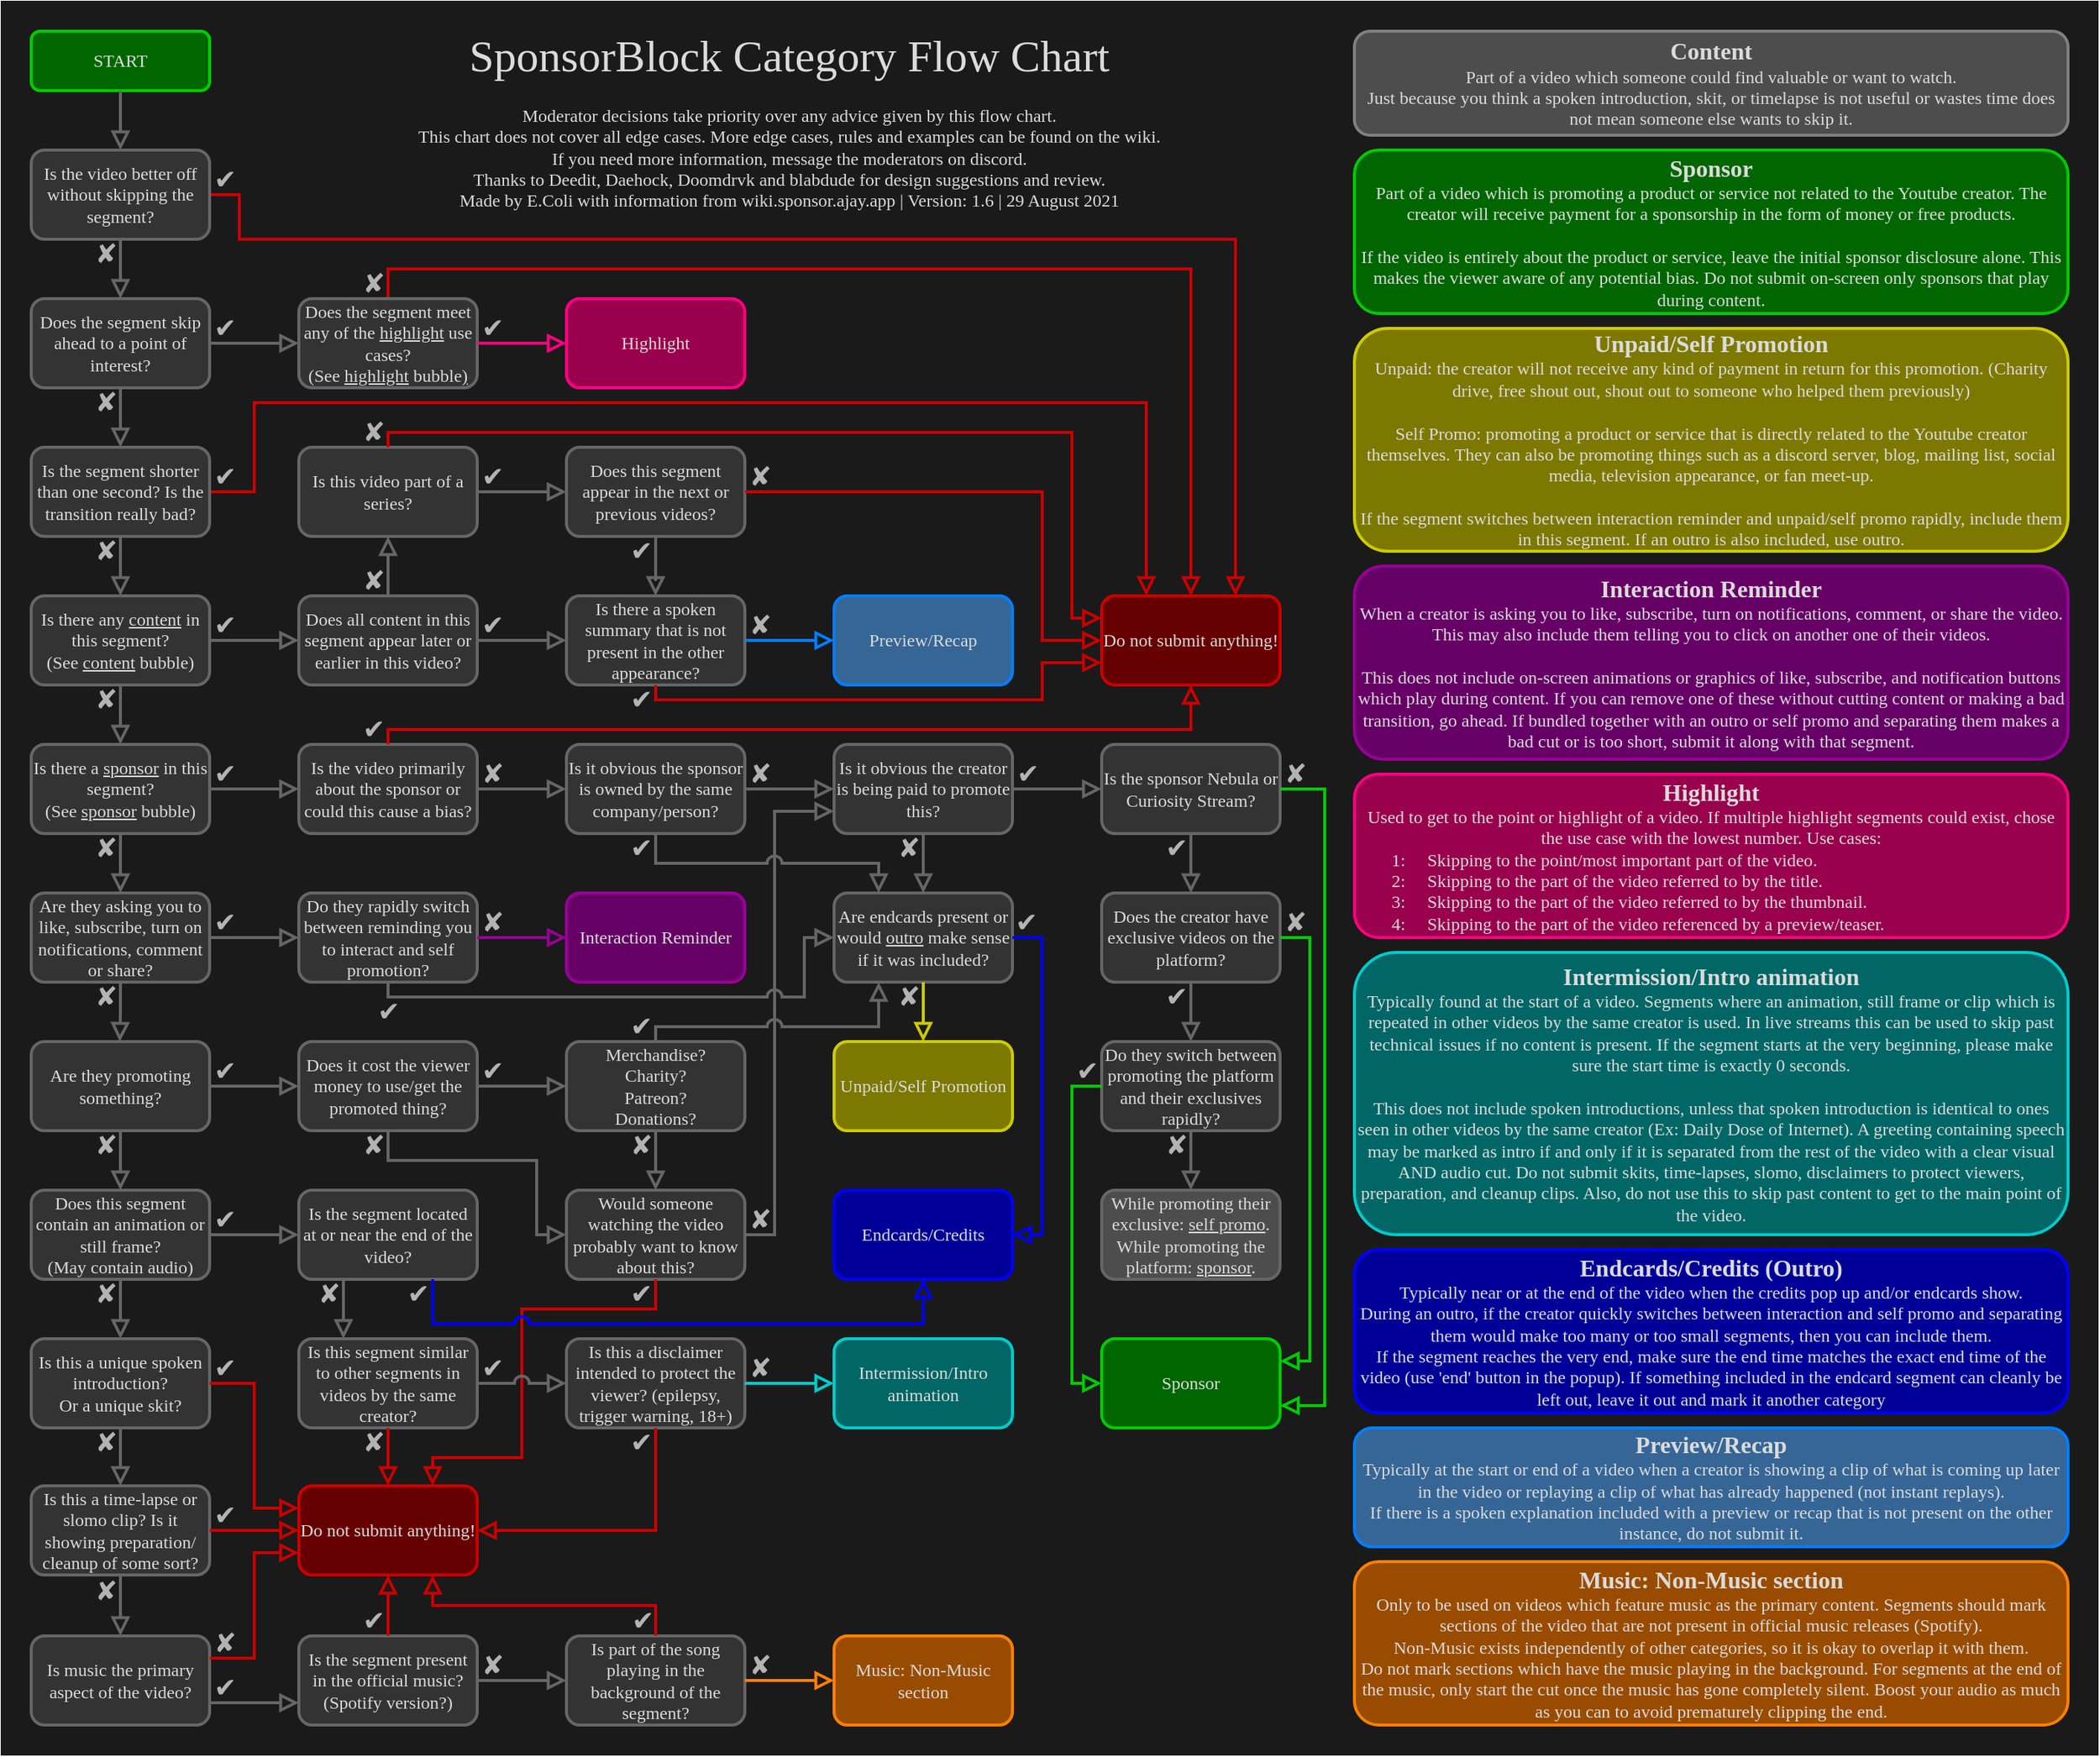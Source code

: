 <mxfile version="15.0.3" type="embed"><diagram id="C5RBs43oDa-KdzZeNtuy" name="Page-1"><mxGraphModel dx="1666" dy="2035" grid="1" gridSize="10" guides="1" tooltips="1" connect="1" arrows="1" fold="1" page="1" pageScale="1" pageWidth="827" pageHeight="1169" math="0" shadow="0"><root><mxCell id="WIyWlLk6GJQsqaUBKTNV-0"/><mxCell id="WIyWlLk6GJQsqaUBKTNV-1" parent="WIyWlLk6GJQsqaUBKTNV-0"/><mxCell id="273" value="" style="rounded=0;whiteSpace=wrap;fontSize=12;fontColor=#B3B3B3;fillColor=#1A1A1A;fontFamily=Atkinson Hyperlegible;fontSource=https%3A%2F%2Ffonts.googleapis.com%2Fcss%3Ffamily%3DAtkinson%2BHyperlegible;html=1;fontStyle=0;spacingLeft=0;spacing=2;strokeColor=#1A1A1A;" parent="WIyWlLk6GJQsqaUBKTNV-1" vertex="1"><mxGeometry x="140" y="-130" width="1410" height="1180" as="geometry"/></mxCell><mxCell id="WIyWlLk6GJQsqaUBKTNV-3" value="START" style="rounded=1;whiteSpace=wrap;fontSize=12;glass=0;strokeWidth=2;shadow=0;fontFamily=Atkinson Hyperlegible;fillColor=#006600;fontColor=#DBDBDB;strokeColor=#00CC00;fontSource=https%3A%2F%2Ffonts.googleapis.com%2Fcss%3Ffamily%3DAtkinson%2BHyperlegible;html=1;fontStyle=0;spacingLeft=0;spacing=2;" parent="WIyWlLk6GJQsqaUBKTNV-1" vertex="1"><mxGeometry x="160" y="-110" width="120" height="40" as="geometry"/></mxCell><mxCell id="WIyWlLk6GJQsqaUBKTNV-4" value="&lt;font style=&quot;font-size: 18px;&quot;&gt;✘&lt;/font&gt;" style="rounded=0;jettySize=auto;orthogonalLoop=1;fontSize=18;endArrow=block;endFill=0;endSize=8;strokeWidth=2;shadow=0;labelBackgroundColor=none;edgeStyle=orthogonalEdgeStyle;fontFamily=Atkinson Hyperlegible;exitX=0.5;exitY=1;exitDx=0;exitDy=0;entryX=0.5;entryY=0;entryDx=0;entryDy=0;fontStyle=0;fontColor=#B3B3B3;strokeColor=#666666;fontSource=https%3A%2F%2Ffonts.googleapis.com%2Fcss%3Ffamily%3DAtkinson%2BHyperlegible;html=1;spacingLeft=0;spacing=2;" parent="WIyWlLk6GJQsqaUBKTNV-1" source="15" target="54" edge="1"><mxGeometry x="-0.5" y="-10" relative="1" as="geometry"><mxPoint as="offset"/><mxPoint x="220" y="350" as="sourcePoint"/><mxPoint x="220" y="370" as="targetPoint"/></mxGeometry></mxCell><mxCell id="WIyWlLk6GJQsqaUBKTNV-5" value="✔" style="edgeStyle=orthogonalEdgeStyle;rounded=0;jettySize=auto;orthogonalLoop=1;fontSize=18;endArrow=block;endFill=0;endSize=8;strokeWidth=2;shadow=0;labelBackgroundColor=none;fontFamily=Atkinson Hyperlegible;exitX=1;exitY=0.5;exitDx=0;exitDy=0;fontStyle=0;fontColor=#B3B3B3;strokeColor=#666666;fontSource=https%3A%2F%2Ffonts.googleapis.com%2Fcss%3Ffamily%3DAtkinson%2BHyperlegible;html=1;spacingLeft=0;spacing=2;" parent="WIyWlLk6GJQsqaUBKTNV-1" source="15" edge="1"><mxGeometry x="-0.667" y="10" relative="1" as="geometry"><mxPoint as="offset"/><mxPoint x="270" y="310" as="sourcePoint"/><mxPoint x="340" y="300" as="targetPoint"/></mxGeometry></mxCell><mxCell id="15" value="Is there any &lt;u&gt;content&lt;/u&gt; in this segment?&lt;br style=&quot;font-size: 12px&quot;&gt;(See &lt;u&gt;content&lt;/u&gt; bubble)" style="rounded=1;whiteSpace=wrap;fontSize=12;glass=0;strokeWidth=2;shadow=0;fontFamily=Atkinson Hyperlegible;fontColor=#DBDBDB;strokeColor=#666666;fillColor=#333333;fontSource=https%3A%2F%2Ffonts.googleapis.com%2Fcss%3Ffamily%3DAtkinson%2BHyperlegible;html=1;fontStyle=0;spacingLeft=0;spacing=2;" parent="WIyWlLk6GJQsqaUBKTNV-1" vertex="1"><mxGeometry x="160" y="270" width="120" height="60" as="geometry"/></mxCell><mxCell id="16" value="Do not submit anything!" style="rounded=1;whiteSpace=wrap;fontSize=12;glass=0;strokeWidth=2;shadow=0;fontFamily=Atkinson Hyperlegible;fontColor=#DBDBDB;fillColor=#660000;strokeColor=#CC0000;fontSource=https%3A%2F%2Ffonts.googleapis.com%2Fcss%3Ffamily%3DAtkinson%2BHyperlegible;html=1;fontStyle=0;spacingLeft=0;spacing=2;" parent="WIyWlLk6GJQsqaUBKTNV-1" vertex="1"><mxGeometry x="880" y="270" width="120" height="60" as="geometry"/></mxCell><mxCell id="44" value="Is this a unique spoken introduction?&lt;br style=&quot;font-size: 12px;&quot;&gt;Or a unique skit?" style="rounded=1;whiteSpace=wrap;fontSize=12;glass=0;strokeWidth=2;shadow=0;fontFamily=Atkinson Hyperlegible;fontColor=#DBDBDB;strokeColor=#666666;fillColor=#333333;fontSource=https%3A%2F%2Ffonts.googleapis.com%2Fcss%3Ffamily%3DAtkinson%2BHyperlegible;html=1;fontStyle=0;spacingLeft=0;spacing=2;" parent="WIyWlLk6GJQsqaUBKTNV-1" vertex="1"><mxGeometry x="160" y="770" width="120" height="60" as="geometry"/></mxCell><mxCell id="52" value="✘" style="rounded=0;jettySize=auto;orthogonalLoop=1;fontSize=18;endArrow=block;endFill=0;endSize=8;strokeWidth=2;shadow=0;labelBackgroundColor=none;edgeStyle=orthogonalEdgeStyle;fontFamily=Atkinson Hyperlegible;exitX=0.5;exitY=1;exitDx=0;exitDy=0;entryX=0.5;entryY=0;entryDx=0;entryDy=0;fontStyle=0;fontColor=#B3B3B3;strokeColor=#666666;fontSource=https%3A%2F%2Ffonts.googleapis.com%2Fcss%3Ffamily%3DAtkinson%2BHyperlegible;html=1;spacingLeft=0;spacing=2;" parent="WIyWlLk6GJQsqaUBKTNV-1" source="54" target="146" edge="1"><mxGeometry x="-0.5" y="-10" relative="1" as="geometry"><mxPoint as="offset"/><mxPoint x="220" y="450" as="sourcePoint"/><mxPoint x="220" y="470" as="targetPoint"/></mxGeometry></mxCell><mxCell id="53" value="✔" style="edgeStyle=orthogonalEdgeStyle;rounded=0;jettySize=auto;orthogonalLoop=1;fontSize=18;endArrow=block;endFill=0;endSize=8;strokeWidth=2;shadow=0;labelBackgroundColor=none;fontFamily=Atkinson Hyperlegible;exitX=1;exitY=0.5;exitDx=0;exitDy=0;entryX=0;entryY=0.5;entryDx=0;entryDy=0;fontStyle=0;fontColor=#B3B3B3;strokeColor=#666666;fontSource=https%3A%2F%2Ffonts.googleapis.com%2Fcss%3Ffamily%3DAtkinson%2BHyperlegible;html=1;spacingLeft=0;spacing=2;" parent="WIyWlLk6GJQsqaUBKTNV-1" source="54" target="55" edge="1"><mxGeometry x="-0.667" y="10" relative="1" as="geometry"><mxPoint as="offset"/><mxPoint x="270" y="410" as="sourcePoint"/><mxPoint x="340" y="400" as="targetPoint"/></mxGeometry></mxCell><mxCell id="54" value="Is there a &lt;u&gt;sponsor&lt;/u&gt; in this segment?&lt;br style=&quot;font-size: 12px&quot;&gt;(See &lt;u&gt;sponsor&lt;/u&gt; bubble)" style="rounded=1;whiteSpace=wrap;fontSize=12;glass=0;strokeWidth=2;shadow=0;fontFamily=Atkinson Hyperlegible;fontColor=#DBDBDB;strokeColor=#666666;fillColor=#333333;fontSource=https%3A%2F%2Ffonts.googleapis.com%2Fcss%3Ffamily%3DAtkinson%2BHyperlegible;html=1;fontStyle=0;spacingLeft=0;spacing=2;" parent="WIyWlLk6GJQsqaUBKTNV-1" vertex="1"><mxGeometry x="160" y="370" width="120" height="60" as="geometry"/></mxCell><mxCell id="55" value="Is the video primarily about the sponsor or could this cause a bias?" style="rounded=1;whiteSpace=wrap;fontSize=12;glass=0;strokeWidth=2;shadow=0;fontFamily=Atkinson Hyperlegible;fontColor=#DBDBDB;strokeColor=#666666;fillColor=#333333;fontSource=https%3A%2F%2Ffonts.googleapis.com%2Fcss%3Ffamily%3DAtkinson%2BHyperlegible;html=1;fontStyle=0;spacingLeft=0;spacing=2;" parent="WIyWlLk6GJQsqaUBKTNV-1" vertex="1"><mxGeometry x="340" y="370" width="120" height="60" as="geometry"/></mxCell><mxCell id="56" value="&lt;font style=&quot;font-size: 18px;&quot;&gt;✘&lt;/font&gt;" style="edgeStyle=orthogonalEdgeStyle;rounded=0;jettySize=auto;orthogonalLoop=1;fontSize=18;endArrow=block;endFill=0;endSize=8;strokeWidth=2;shadow=0;labelBackgroundColor=none;fontFamily=Atkinson Hyperlegible;exitX=1;exitY=0.5;exitDx=0;exitDy=0;entryX=0;entryY=0.5;entryDx=0;entryDy=0;fontStyle=0;fontColor=#B3B3B3;strokeColor=#666666;fontSource=https%3A%2F%2Ffonts.googleapis.com%2Fcss%3Ffamily%3DAtkinson%2BHyperlegible;html=1;spacingLeft=0;spacing=2;" parent="WIyWlLk6GJQsqaUBKTNV-1" source="55" target="57" edge="1"><mxGeometry x="-0.667" y="10" relative="1" as="geometry"><mxPoint as="offset"/><mxPoint x="460" y="400" as="sourcePoint"/><mxPoint x="520" y="400" as="targetPoint"/></mxGeometry></mxCell><mxCell id="57" value="Is it obvious the sponsor is owned by the same company/person?" style="rounded=1;whiteSpace=wrap;fontSize=12;glass=0;strokeWidth=2;shadow=0;fontFamily=Atkinson Hyperlegible;fontColor=#DBDBDB;strokeColor=#666666;fillColor=#333333;fontSource=https%3A%2F%2Ffonts.googleapis.com%2Fcss%3Ffamily%3DAtkinson%2BHyperlegible;html=1;fontStyle=0;spacingLeft=0;spacing=2;" parent="WIyWlLk6GJQsqaUBKTNV-1" vertex="1"><mxGeometry x="520" y="370" width="120" height="60" as="geometry"/></mxCell><mxCell id="58" value="&lt;font style=&quot;font-size: 18px;&quot;&gt;✔&lt;/font&gt;" style="edgeStyle=orthogonalEdgeStyle;rounded=0;jettySize=auto;orthogonalLoop=1;fontSize=18;endArrow=block;endFill=0;endSize=8;strokeWidth=2;shadow=0;labelBackgroundColor=none;fontFamily=Atkinson Hyperlegible;entryX=0.5;entryY=1;entryDx=0;entryDy=0;startArrow=none;exitX=0.5;exitY=0;exitDx=0;exitDy=0;fontStyle=0;fontColor=#B3B3B3;strokeColor=#CC0000;fontSource=https%3A%2F%2Ffonts.googleapis.com%2Fcss%3Ffamily%3DAtkinson%2BHyperlegible;html=1;spacingLeft=0;spacing=2;" parent="WIyWlLk6GJQsqaUBKTNV-1" source="55" target="16" edge="1"><mxGeometry x="-0.966" y="10" relative="1" as="geometry"><mxPoint x="-10" y="10" as="offset"/><mxPoint x="470.0" y="410" as="sourcePoint"/><mxPoint x="530" y="410" as="targetPoint"/><Array as="points"><mxPoint x="400" y="360"/><mxPoint x="940" y="360"/></Array></mxGeometry></mxCell><mxCell id="59" value="✘" style="edgeStyle=orthogonalEdgeStyle;rounded=0;jettySize=auto;orthogonalLoop=1;fontSize=18;endArrow=block;endFill=0;endSize=8;strokeWidth=2;shadow=0;labelBackgroundColor=none;fontFamily=Atkinson Hyperlegible;exitX=1;exitY=0.5;exitDx=0;exitDy=0;entryX=0;entryY=0.5;entryDx=0;entryDy=0;fontStyle=0;fontColor=#B3B3B3;strokeColor=#666666;fontSource=https%3A%2F%2Ffonts.googleapis.com%2Fcss%3Ffamily%3DAtkinson%2BHyperlegible;html=1;spacingLeft=0;spacing=2;" parent="WIyWlLk6GJQsqaUBKTNV-1" source="57" target="97" edge="1"><mxGeometry x="-0.667" y="10" relative="1" as="geometry"><mxPoint as="offset"/><mxPoint x="647" y="400" as="sourcePoint"/><mxPoint x="707.0" y="400" as="targetPoint"/></mxGeometry></mxCell><mxCell id="87" value="Is the sponsor Nebula or Curiosity Stream?" style="rounded=1;whiteSpace=wrap;fontSize=12;glass=0;strokeWidth=2;shadow=0;fontFamily=Atkinson Hyperlegible;fontColor=#DBDBDB;strokeColor=#666666;fillColor=#333333;fontSource=https%3A%2F%2Ffonts.googleapis.com%2Fcss%3Ffamily%3DAtkinson%2BHyperlegible;html=1;fontStyle=0;spacingLeft=0;spacing=2;" parent="WIyWlLk6GJQsqaUBKTNV-1" vertex="1"><mxGeometry x="880" y="370" width="120" height="60" as="geometry"/></mxCell><mxCell id="88" value="✔" style="rounded=0;jettySize=auto;orthogonalLoop=1;fontSize=18;endArrow=block;endFill=0;endSize=8;strokeWidth=2;shadow=0;labelBackgroundColor=none;edgeStyle=orthogonalEdgeStyle;fontFamily=Atkinson Hyperlegible;entryX=0.5;entryY=0;entryDx=0;entryDy=0;exitX=0.5;exitY=1;exitDx=0;exitDy=0;fontStyle=0;fontColor=#B3B3B3;strokeColor=#666666;fontSource=https%3A%2F%2Ffonts.googleapis.com%2Fcss%3Ffamily%3DAtkinson%2BHyperlegible;html=1;spacingLeft=0;spacing=2;" parent="WIyWlLk6GJQsqaUBKTNV-1" source="87" target="89" edge="1"><mxGeometry x="-0.5" y="-10" relative="1" as="geometry"><mxPoint as="offset"/><mxPoint x="960" y="430" as="sourcePoint"/><mxPoint x="960" y="470" as="targetPoint"/></mxGeometry></mxCell><mxCell id="89" value="Does the creator have exclusive videos on the platform?" style="rounded=1;whiteSpace=wrap;fontSize=12;glass=0;strokeWidth=2;shadow=0;fontFamily=Atkinson Hyperlegible;fontColor=#DBDBDB;strokeColor=#666666;fillColor=#333333;fontSource=https%3A%2F%2Ffonts.googleapis.com%2Fcss%3Ffamily%3DAtkinson%2BHyperlegible;html=1;fontStyle=0;spacingLeft=0;spacing=2;" parent="WIyWlLk6GJQsqaUBKTNV-1" vertex="1"><mxGeometry x="880" y="470" width="120" height="60" as="geometry"/></mxCell><mxCell id="90" value="✔" style="rounded=0;jettySize=auto;orthogonalLoop=1;fontSize=18;endArrow=block;endFill=0;endSize=8;strokeWidth=2;shadow=0;labelBackgroundColor=none;edgeStyle=orthogonalEdgeStyle;fontFamily=Atkinson Hyperlegible;entryX=0.5;entryY=0;entryDx=0;entryDy=0;exitX=0.5;exitY=1;exitDx=0;exitDy=0;fontStyle=0;fontColor=#B3B3B3;strokeColor=#666666;fontSource=https%3A%2F%2Ffonts.googleapis.com%2Fcss%3Ffamily%3DAtkinson%2BHyperlegible;html=1;spacingLeft=0;spacing=2;" parent="WIyWlLk6GJQsqaUBKTNV-1" source="89" target="92" edge="1"><mxGeometry x="-0.5" y="-10" relative="1" as="geometry"><mxPoint as="offset"/><mxPoint x="960" y="530" as="sourcePoint"/><mxPoint x="960.0" y="570" as="targetPoint"/></mxGeometry></mxCell><mxCell id="91" value="While promoting their exclusive: &lt;u&gt;self promo&lt;/u&gt;.&lt;br style=&quot;font-size: 12px&quot;&gt;While promoting the platform: &lt;u&gt;sponsor&lt;/u&gt;." style="rounded=1;whiteSpace=wrap;fontSize=12;glass=0;strokeWidth=2;shadow=0;fontFamily=Atkinson Hyperlegible;fontColor=#DBDBDB;strokeColor=#666666;fillColor=#4D4D4D;fontSource=https%3A%2F%2Ffonts.googleapis.com%2Fcss%3Ffamily%3DAtkinson%2BHyperlegible;html=1;fontStyle=0;spacingLeft=0;spacing=2;" parent="WIyWlLk6GJQsqaUBKTNV-1" vertex="1"><mxGeometry x="880" y="670" width="120" height="60" as="geometry"/></mxCell><mxCell id="92" value="Do they switch between promoting the platform and their exclusives rapidly?" style="rounded=1;whiteSpace=wrap;fontSize=12;glass=0;strokeWidth=2;shadow=0;fontFamily=Atkinson Hyperlegible;fontColor=#DBDBDB;strokeColor=#666666;fillColor=#333333;fontSource=https%3A%2F%2Ffonts.googleapis.com%2Fcss%3Ffamily%3DAtkinson%2BHyperlegible;html=1;fontStyle=0;spacingLeft=0;spacing=2;" parent="WIyWlLk6GJQsqaUBKTNV-1" vertex="1"><mxGeometry x="880" y="570" width="120" height="60" as="geometry"/></mxCell><mxCell id="93" value="✘" style="rounded=0;jettySize=auto;orthogonalLoop=1;fontSize=18;endArrow=block;endFill=0;endSize=8;strokeWidth=2;shadow=0;labelBackgroundColor=none;edgeStyle=orthogonalEdgeStyle;fontFamily=Atkinson Hyperlegible;exitX=0.5;exitY=1;exitDx=0;exitDy=0;entryX=0.5;entryY=0;entryDx=0;entryDy=0;fontStyle=0;fontColor=#B3B3B3;strokeColor=#666666;fontSource=https%3A%2F%2Ffonts.googleapis.com%2Fcss%3Ffamily%3DAtkinson%2BHyperlegible;html=1;spacingLeft=0;spacing=2;" parent="WIyWlLk6GJQsqaUBKTNV-1" source="92" target="91" edge="1"><mxGeometry x="-0.5" y="-10" relative="1" as="geometry"><mxPoint as="offset"/><mxPoint x="960.0" y="630" as="sourcePoint"/><mxPoint x="960" y="670" as="targetPoint"/></mxGeometry></mxCell><mxCell id="94" value="✔" style="edgeStyle=orthogonalEdgeStyle;rounded=0;jettySize=auto;orthogonalLoop=1;fontSize=18;endArrow=block;endFill=0;endSize=8;strokeWidth=2;shadow=0;labelBackgroundColor=none;fontFamily=Atkinson Hyperlegible;exitX=0;exitY=0.5;exitDx=0;exitDy=0;entryX=0;entryY=0.5;entryDx=0;entryDy=0;fontStyle=0;fontColor=#B3B3B3;strokeColor=#00CC00;fontSource=https%3A%2F%2Ffonts.googleapis.com%2Fcss%3Ffamily%3DAtkinson%2BHyperlegible;html=1;spacingLeft=0;spacing=2;" parent="WIyWlLk6GJQsqaUBKTNV-1" source="92" target="95" edge="1"><mxGeometry x="-0.917" y="-10" relative="1" as="geometry"><mxPoint as="offset"/><mxPoint x="1020" y="600" as="sourcePoint"/><mxPoint x="1080" y="600" as="targetPoint"/><Array as="points"><mxPoint x="860" y="600"/><mxPoint x="860" y="800"/></Array></mxGeometry></mxCell><mxCell id="95" value="Sponsor" style="rounded=1;whiteSpace=wrap;fontSize=12;glass=0;strokeWidth=2;shadow=0;fontFamily=Atkinson Hyperlegible;fontColor=#DBDBDB;fillColor=#006600;strokeColor=#00CC00;fontSource=https%3A%2F%2Ffonts.googleapis.com%2Fcss%3Ffamily%3DAtkinson%2BHyperlegible;html=1;fontStyle=0;spacingLeft=0;spacing=2;" parent="WIyWlLk6GJQsqaUBKTNV-1" vertex="1"><mxGeometry x="880" y="770" width="120" height="60" as="geometry"/></mxCell><mxCell id="96" value="✘" style="edgeStyle=orthogonalEdgeStyle;rounded=0;jettySize=auto;orthogonalLoop=1;fontSize=18;endArrow=block;endFill=0;endSize=8;strokeWidth=2;shadow=0;labelBackgroundColor=none;fontFamily=Atkinson Hyperlegible;exitX=1;exitY=0.5;exitDx=0;exitDy=0;entryX=1;entryY=0.75;entryDx=0;entryDy=0;fontStyle=0;fontColor=#B3B3B3;strokeColor=#00CC00;fontSource=https%3A%2F%2Ffonts.googleapis.com%2Fcss%3Ffamily%3DAtkinson%2BHyperlegible;html=1;spacingLeft=0;spacing=2;" parent="WIyWlLk6GJQsqaUBKTNV-1" source="87" target="95" edge="1"><mxGeometry x="-0.958" y="10" relative="1" as="geometry"><mxPoint as="offset"/><mxPoint x="1020" y="400" as="sourcePoint"/><mxPoint x="1087" y="400" as="targetPoint"/><Array as="points"><mxPoint x="1030" y="400"/><mxPoint x="1030" y="815"/></Array></mxGeometry></mxCell><mxCell id="97" value="Is it obvious the creator is being paid to promote this?" style="rounded=1;whiteSpace=wrap;fontSize=12;glass=0;strokeWidth=2;shadow=0;fontFamily=Atkinson Hyperlegible;fontColor=#DBDBDB;strokeColor=#666666;fillColor=#333333;fontSource=https%3A%2F%2Ffonts.googleapis.com%2Fcss%3Ffamily%3DAtkinson%2BHyperlegible;html=1;fontStyle=0;spacingLeft=0;spacing=2;" parent="WIyWlLk6GJQsqaUBKTNV-1" vertex="1"><mxGeometry x="700" y="370" width="120" height="60" as="geometry"/></mxCell><mxCell id="98" value="✔" style="edgeStyle=orthogonalEdgeStyle;rounded=0;jettySize=auto;orthogonalLoop=1;fontSize=18;endArrow=block;endFill=0;endSize=8;strokeWidth=2;shadow=0;labelBackgroundColor=none;fontFamily=Atkinson Hyperlegible;exitX=1;exitY=0.5;exitDx=0;exitDy=0;entryX=0;entryY=0.5;entryDx=0;entryDy=0;fontStyle=0;fontColor=#B3B3B3;strokeColor=#666666;fontSource=https%3A%2F%2Ffonts.googleapis.com%2Fcss%3Ffamily%3DAtkinson%2BHyperlegible;html=1;spacingLeft=0;spacing=2;" parent="WIyWlLk6GJQsqaUBKTNV-1" source="97" target="87" edge="1"><mxGeometry x="-0.667" y="10" relative="1" as="geometry"><mxPoint as="offset"/><mxPoint x="837" y="400" as="sourcePoint"/><mxPoint x="880" y="400" as="targetPoint"/></mxGeometry></mxCell><mxCell id="104" value="✘" style="edgeStyle=orthogonalEdgeStyle;rounded=0;jettySize=auto;orthogonalLoop=1;fontSize=18;endArrow=block;endFill=0;endSize=8;strokeWidth=2;shadow=0;labelBackgroundColor=none;fontFamily=Atkinson Hyperlegible;exitX=1;exitY=0.5;exitDx=0;exitDy=0;entryX=0;entryY=0.75;entryDx=0;entryDy=0;jumpStyle=arc;fontStyle=0;fontColor=#B3B3B3;strokeColor=#666666;fontSource=https%3A%2F%2Ffonts.googleapis.com%2Fcss%3Ffamily%3DAtkinson%2BHyperlegible;html=1;spacingLeft=0;spacing=2;" parent="WIyWlLk6GJQsqaUBKTNV-1" source="137" target="97" edge="1"><mxGeometry x="-0.826" y="10" relative="1" as="geometry"><mxPoint as="offset"/><mxPoint x="700" y="700" as="sourcePoint"/><mxPoint x="780" y="432" as="targetPoint"/><Array as="points"><mxPoint x="660" y="700"/><mxPoint x="660" y="415"/></Array></mxGeometry></mxCell><mxCell id="107" value="✘" style="rounded=0;jettySize=auto;orthogonalLoop=1;fontSize=18;endArrow=block;endFill=0;endSize=8;strokeWidth=2;shadow=0;labelBackgroundColor=none;edgeStyle=orthogonalEdgeStyle;fontFamily=Atkinson Hyperlegible;exitX=0.5;exitY=1;exitDx=0;exitDy=0;entryX=0.5;entryY=0;entryDx=0;entryDy=0;fontStyle=0;fontColor=#B3B3B3;strokeColor=#666666;fontSource=https%3A%2F%2Ffonts.googleapis.com%2Fcss%3Ffamily%3DAtkinson%2BHyperlegible;html=1;spacingLeft=0;spacing=2;" parent="WIyWlLk6GJQsqaUBKTNV-1" source="146" edge="1"><mxGeometry x="-0.5" y="-10" relative="1" as="geometry"><mxPoint as="offset"/><mxPoint x="219.58" y="530" as="sourcePoint"/><mxPoint x="219.58" y="570" as="targetPoint"/></mxGeometry></mxCell><mxCell id="111" value="&lt;font style=&quot;font-size: 18px;&quot;&gt;✘&lt;/font&gt;" style="rounded=0;jettySize=auto;orthogonalLoop=1;fontSize=18;endArrow=block;endFill=0;endSize=8;strokeWidth=2;shadow=0;labelBackgroundColor=none;edgeStyle=orthogonalEdgeStyle;fontFamily=Atkinson Hyperlegible;exitX=0.5;exitY=1;exitDx=0;exitDy=0;entryX=0.5;entryY=0;entryDx=0;entryDy=0;fontStyle=0;fontColor=#B3B3B3;strokeColor=#666666;fontSource=https%3A%2F%2Ffonts.googleapis.com%2Fcss%3Ffamily%3DAtkinson%2BHyperlegible;html=1;spacingLeft=0;spacing=2;" parent="WIyWlLk6GJQsqaUBKTNV-1" source="113" edge="1"><mxGeometry x="-0.5" y="-10" relative="1" as="geometry"><mxPoint as="offset"/><mxPoint x="220" y="250" as="sourcePoint"/><mxPoint x="220" y="270" as="targetPoint"/></mxGeometry></mxCell><mxCell id="112" value="✔" style="edgeStyle=orthogonalEdgeStyle;rounded=0;jettySize=auto;orthogonalLoop=1;fontSize=18;endArrow=block;endFill=0;endSize=8;strokeWidth=2;shadow=0;labelBackgroundColor=none;fontFamily=Atkinson Hyperlegible;exitX=1;exitY=0.5;exitDx=0;exitDy=0;entryX=0.25;entryY=0;entryDx=0;entryDy=0;fontStyle=0;fontColor=#B3B3B3;strokeColor=#CC0000;fontSource=https%3A%2F%2Ffonts.googleapis.com%2Fcss%3Ffamily%3DAtkinson%2BHyperlegible;html=1;spacingLeft=0;spacing=2;" parent="WIyWlLk6GJQsqaUBKTNV-1" source="113" target="16" edge="1"><mxGeometry x="-0.976" y="10" relative="1" as="geometry"><mxPoint as="offset"/><mxPoint x="270" y="210" as="sourcePoint"/><mxPoint x="710" y="270" as="targetPoint"/><Array as="points"><mxPoint x="310" y="200"/><mxPoint x="310" y="140"/><mxPoint x="910" y="140"/></Array></mxGeometry></mxCell><mxCell id="113" value="Is the segment shorter than one second? Is the transition really bad?" style="rounded=1;whiteSpace=wrap;fontSize=12;glass=0;strokeWidth=2;shadow=0;fontFamily=Atkinson Hyperlegible;fontColor=#DBDBDB;strokeColor=#666666;fillColor=#333333;fontSource=https%3A%2F%2Ffonts.googleapis.com%2Fcss%3Ffamily%3DAtkinson%2BHyperlegible;html=1;fontStyle=0;spacingLeft=0;spacing=2;" parent="WIyWlLk6GJQsqaUBKTNV-1" vertex="1"><mxGeometry x="160" y="170" width="120" height="60" as="geometry"/></mxCell><mxCell id="123" value="Does all content in this segment appear later or earlier in this video?" style="rounded=1;whiteSpace=wrap;fontSize=12;glass=0;strokeWidth=2;shadow=0;fontFamily=Atkinson Hyperlegible;fontColor=#DBDBDB;strokeColor=#666666;fillColor=#333333;fontSource=https%3A%2F%2Ffonts.googleapis.com%2Fcss%3Ffamily%3DAtkinson%2BHyperlegible;html=1;fontStyle=0;spacingLeft=0;spacing=2;" parent="WIyWlLk6GJQsqaUBKTNV-1" vertex="1"><mxGeometry x="340" y="270" width="120" height="60" as="geometry"/></mxCell><mxCell id="124" value="&lt;span style=&quot;font-size: 18px;&quot;&gt;&lt;font style=&quot;font-size: 18px;&quot;&gt;✔&lt;br style=&quot;font-size: 18px;&quot;&gt;&lt;/font&gt;&lt;/span&gt;" style="edgeStyle=orthogonalEdgeStyle;rounded=0;jettySize=auto;orthogonalLoop=1;fontSize=18;endArrow=block;endFill=0;endSize=8;strokeWidth=2;shadow=0;labelBackgroundColor=none;fontFamily=Atkinson Hyperlegible;exitX=1;exitY=0.5;exitDx=0;exitDy=0;entryX=0;entryY=0.5;entryDx=0;entryDy=0;fontStyle=0;fontColor=#B3B3B3;strokeColor=#666666;fontSource=https%3A%2F%2Ffonts.googleapis.com%2Fcss%3Ffamily%3DAtkinson%2BHyperlegible;html=1;spacingLeft=0;spacing=2;" parent="WIyWlLk6GJQsqaUBKTNV-1" source="123" target="151" edge="1"><mxGeometry x="-0.667" y="10" relative="1" as="geometry"><mxPoint as="offset"/><mxPoint x="290" y="310" as="sourcePoint"/><mxPoint x="520" y="300.0" as="targetPoint"/></mxGeometry></mxCell><mxCell id="126" value="✘" style="rounded=0;jettySize=auto;orthogonalLoop=1;fontSize=18;endArrow=block;endFill=0;endSize=8;strokeWidth=2;shadow=0;labelBackgroundColor=none;edgeStyle=orthogonalEdgeStyle;fontFamily=Atkinson Hyperlegible;entryX=0.5;entryY=0;entryDx=0;entryDy=0;fontStyle=0;fontColor=#B3B3B3;strokeColor=#666666;fontSource=https%3A%2F%2Ffonts.googleapis.com%2Fcss%3Ffamily%3DAtkinson%2BHyperlegible;html=1;spacingLeft=0;spacing=2;exitX=0.5;exitY=1;exitDx=0;exitDy=0;" parent="WIyWlLk6GJQsqaUBKTNV-1" source="274" target="113" edge="1"><mxGeometry x="-0.5" y="-10" relative="1" as="geometry"><mxPoint as="offset"/><mxPoint x="220" y="130" as="sourcePoint"/><mxPoint x="220" y="170" as="targetPoint"/></mxGeometry></mxCell><mxCell id="127" value="✔" style="edgeStyle=orthogonalEdgeStyle;rounded=0;jettySize=auto;orthogonalLoop=1;fontSize=18;endArrow=block;endFill=0;endSize=8;strokeWidth=2;shadow=0;labelBackgroundColor=none;fontFamily=Atkinson Hyperlegible;exitX=1;exitY=0.5;exitDx=0;exitDy=0;entryX=0.75;entryY=0;entryDx=0;entryDy=0;fontStyle=0;fontColor=#B3B3B3;strokeColor=#CC0000;fontSource=https%3A%2F%2Ffonts.googleapis.com%2Fcss%3Ffamily%3DAtkinson%2BHyperlegible;html=1;spacingLeft=0;spacing=2;" parent="WIyWlLk6GJQsqaUBKTNV-1" source="128" target="16" edge="1"><mxGeometry x="-0.979" y="10" relative="1" as="geometry"><mxPoint as="offset"/><mxPoint x="270" y="10" as="sourcePoint"/><mxPoint x="970.0" y="170.0" as="targetPoint"/><Array as="points"><mxPoint x="300"/><mxPoint x="300" y="30"/><mxPoint x="970" y="30"/></Array></mxGeometry></mxCell><mxCell id="128" value="Is the video better off without skipping the segment?" style="rounded=1;whiteSpace=wrap;fontSize=12;glass=0;strokeWidth=2;shadow=0;fontFamily=Atkinson Hyperlegible;fontColor=#DBDBDB;strokeColor=#666666;fillColor=#333333;fontSource=https%3A%2F%2Ffonts.googleapis.com%2Fcss%3Ffamily%3DAtkinson%2BHyperlegible;html=1;fontStyle=0;spacingLeft=0;spacing=2;" parent="WIyWlLk6GJQsqaUBKTNV-1" vertex="1"><mxGeometry x="160" y="-30" width="120" height="60" as="geometry"/></mxCell><mxCell id="129" value="" style="rounded=0;jettySize=auto;orthogonalLoop=1;fontSize=18;endArrow=block;endFill=0;endSize=8;strokeWidth=2;shadow=0;labelBackgroundColor=none;edgeStyle=orthogonalEdgeStyle;fontFamily=Atkinson Hyperlegible;exitX=0.5;exitY=1;exitDx=0;exitDy=0;fontStyle=0;fontColor=#B3B3B3;strokeColor=#666666;fontSource=https%3A%2F%2Ffonts.googleapis.com%2Fcss%3Ffamily%3DAtkinson%2BHyperlegible;html=1;spacingLeft=0;spacing=2;entryX=0.5;entryY=0;entryDx=0;entryDy=0;" parent="WIyWlLk6GJQsqaUBKTNV-1" source="WIyWlLk6GJQsqaUBKTNV-3" target="128" edge="1"><mxGeometry x="-0.5" y="-10" relative="1" as="geometry"><mxPoint as="offset"/><mxPoint x="230.0" y="40.0" as="sourcePoint"/><mxPoint x="220" y="-30" as="targetPoint"/></mxGeometry></mxCell><mxCell id="130" value="Unpaid/Self Promotion" style="rounded=1;whiteSpace=wrap;fontSize=12;glass=0;strokeWidth=2;shadow=0;fontFamily=Atkinson Hyperlegible;fontColor=#DBDBDB;fillColor=#7D7800;strokeColor=#CCCC00;fontSource=https%3A%2F%2Ffonts.googleapis.com%2Fcss%3Ffamily%3DAtkinson%2BHyperlegible;html=1;fontStyle=0;spacingLeft=0;spacing=2;" parent="WIyWlLk6GJQsqaUBKTNV-1" vertex="1"><mxGeometry x="700" y="570" width="120" height="60" as="geometry"/></mxCell><mxCell id="131" value="✘" style="rounded=0;jettySize=auto;orthogonalLoop=1;fontSize=18;endArrow=block;endFill=0;endSize=8;strokeWidth=2;shadow=0;labelBackgroundColor=none;edgeStyle=orthogonalEdgeStyle;fontFamily=Atkinson Hyperlegible;exitX=0.5;exitY=1;exitDx=0;exitDy=0;entryX=0.5;entryY=0;entryDx=0;entryDy=0;fontStyle=0;fontColor=#B3B3B3;strokeColor=#666666;fontSource=https%3A%2F%2Ffonts.googleapis.com%2Fcss%3Ffamily%3DAtkinson%2BHyperlegible;html=1;spacingLeft=0;spacing=2;" parent="WIyWlLk6GJQsqaUBKTNV-1" source="133" target="185" edge="1"><mxGeometry x="-0.5" y="-10" relative="1" as="geometry"><mxPoint as="offset"/><mxPoint x="220" y="650" as="sourcePoint"/><mxPoint x="220" y="670" as="targetPoint"/></mxGeometry></mxCell><mxCell id="132" value="✔" style="edgeStyle=orthogonalEdgeStyle;rounded=0;jettySize=auto;orthogonalLoop=1;fontSize=18;endArrow=block;endFill=0;endSize=8;strokeWidth=2;shadow=0;labelBackgroundColor=none;fontFamily=Atkinson Hyperlegible;exitX=1;exitY=0.5;exitDx=0;exitDy=0;entryX=0;entryY=0.5;entryDx=0;entryDy=0;fontStyle=0;fontColor=#B3B3B3;strokeColor=#666666;fontSource=https%3A%2F%2Ffonts.googleapis.com%2Fcss%3Ffamily%3DAtkinson%2BHyperlegible;html=1;spacingLeft=0;spacing=2;spacingBottom=0;" parent="WIyWlLk6GJQsqaUBKTNV-1" source="183" target="134" edge="1"><mxGeometry x="-0.667" y="10" relative="1" as="geometry"><mxPoint as="offset"/><mxPoint x="460" y="600" as="sourcePoint"/><mxPoint x="520" y="600" as="targetPoint"/><Array as="points"/></mxGeometry></mxCell><mxCell id="133" value="Are they promoting something?" style="rounded=1;whiteSpace=wrap;fontSize=12;glass=0;strokeWidth=2;shadow=0;fontFamily=Atkinson Hyperlegible;fontColor=#DBDBDB;strokeColor=#666666;fillColor=#333333;fontSource=https%3A%2F%2Ffonts.googleapis.com%2Fcss%3Ffamily%3DAtkinson%2BHyperlegible;html=1;fontStyle=0;spacingLeft=0;spacing=2;" parent="WIyWlLk6GJQsqaUBKTNV-1" vertex="1"><mxGeometry x="160" y="570" width="120" height="60" as="geometry"/></mxCell><mxCell id="134" value="Merchandise?&lt;br style=&quot;font-size: 12px;&quot;&gt;Charity?&lt;br style=&quot;font-size: 12px;&quot;&gt;Patreon?&lt;br style=&quot;font-size: 12px;&quot;&gt;Donations?&lt;br style=&quot;font-size: 12px;&quot;&gt;" style="rounded=1;whiteSpace=wrap;fontSize=12;glass=0;strokeWidth=2;shadow=0;fontFamily=Atkinson Hyperlegible;fontColor=#DBDBDB;strokeColor=#666666;fillColor=#333333;fontSource=https%3A%2F%2Ffonts.googleapis.com%2Fcss%3Ffamily%3DAtkinson%2BHyperlegible;html=1;fontStyle=0;spacingLeft=0;spacing=2;" parent="WIyWlLk6GJQsqaUBKTNV-1" vertex="1"><mxGeometry x="520" y="570" width="120" height="60" as="geometry"/></mxCell><mxCell id="137" value="Would someone watching the video probably want to know about this?" style="rounded=1;whiteSpace=wrap;fontSize=12;glass=0;strokeWidth=2;shadow=0;fontFamily=Atkinson Hyperlegible;fontColor=#DBDBDB;strokeColor=#666666;fillColor=#333333;fontSource=https%3A%2F%2Ffonts.googleapis.com%2Fcss%3Ffamily%3DAtkinson%2BHyperlegible;html=1;fontStyle=0;spacingLeft=0;spacing=2;" parent="WIyWlLk6GJQsqaUBKTNV-1" vertex="1"><mxGeometry x="520" y="670" width="120" height="60" as="geometry"/></mxCell><mxCell id="140" value="✘" style="edgeStyle=orthogonalEdgeStyle;rounded=0;jettySize=auto;orthogonalLoop=1;fontSize=18;endArrow=block;endFill=0;endSize=8;strokeWidth=2;shadow=0;labelBackgroundColor=none;fontFamily=Atkinson Hyperlegible;exitX=0.5;exitY=1;exitDx=0;exitDy=0;entryX=0;entryY=0.5;entryDx=0;entryDy=0;fontStyle=0;fontColor=#B3B3B3;strokeColor=#666666;fontSource=https%3A%2F%2Ffonts.googleapis.com%2Fcss%3Ffamily%3DAtkinson%2BHyperlegible;html=1;spacingLeft=0;spacing=2;spacingBottom=0;" parent="WIyWlLk6GJQsqaUBKTNV-1" source="183" target="137" edge="1"><mxGeometry x="-0.895" y="-10" relative="1" as="geometry"><mxPoint as="offset"/><mxPoint x="460" y="700" as="sourcePoint"/><mxPoint x="520" y="700" as="targetPoint"/><Array as="points"><mxPoint x="400" y="650"/><mxPoint x="500" y="650"/><mxPoint x="500" y="700"/></Array></mxGeometry></mxCell><mxCell id="146" value="Are they asking you to like, subscribe, turn on notifications, comment or share?" style="rounded=1;whiteSpace=wrap;fontSize=12;glass=0;strokeWidth=2;shadow=0;fontFamily=Atkinson Hyperlegible;fontColor=#DBDBDB;strokeColor=#666666;fillColor=#333333;fontSource=https%3A%2F%2Ffonts.googleapis.com%2Fcss%3Ffamily%3DAtkinson%2BHyperlegible;html=1;fontStyle=0;spacingLeft=0;spacing=2;" parent="WIyWlLk6GJQsqaUBKTNV-1" vertex="1"><mxGeometry x="160" y="470" width="120" height="60" as="geometry"/></mxCell><mxCell id="148" value="✔" style="edgeStyle=orthogonalEdgeStyle;rounded=0;jettySize=auto;orthogonalLoop=1;fontSize=18;endArrow=block;endFill=0;endSize=8;strokeWidth=2;shadow=0;labelBackgroundColor=none;fontFamily=Atkinson Hyperlegible;exitX=1;exitY=0.5;exitDx=0;exitDy=0;entryX=0;entryY=0.5;entryDx=0;entryDy=0;fontStyle=0;fontColor=#B3B3B3;strokeColor=#666666;fontSource=https%3A%2F%2Ffonts.googleapis.com%2Fcss%3Ffamily%3DAtkinson%2BHyperlegible;html=1;spacingLeft=0;spacing=2;" parent="WIyWlLk6GJQsqaUBKTNV-1" source="146" target="155" edge="1"><mxGeometry x="-0.667" y="10" relative="1" as="geometry"><mxPoint as="offset"/><mxPoint y="510" as="sourcePoint"/><mxPoint x="320" y="500" as="targetPoint"/><Array as="points"/></mxGeometry></mxCell><mxCell id="149" value="✔" style="edgeStyle=orthogonalEdgeStyle;rounded=0;jettySize=auto;orthogonalLoop=1;fontSize=18;endArrow=block;endFill=0;endSize=8;strokeWidth=2;shadow=0;labelBackgroundColor=none;fontFamily=Atkinson Hyperlegible;exitX=0.5;exitY=0;exitDx=0;exitDy=0;entryX=0.25;entryY=1;entryDx=0;entryDy=0;jumpStyle=arc;fontStyle=0;fontColor=#B3B3B3;strokeColor=#666666;fontSource=https%3A%2F%2Ffonts.googleapis.com%2Fcss%3Ffamily%3DAtkinson%2BHyperlegible;html=1;spacingLeft=0;spacing=2;jumpSize=8;" parent="WIyWlLk6GJQsqaUBKTNV-1" source="134" target="229" edge="1"><mxGeometry x="-0.895" y="-10" relative="1" as="geometry"><mxPoint x="-10" y="-10" as="offset"/><mxPoint x="290" y="410" as="sourcePoint"/><mxPoint x="350" y="410" as="targetPoint"/><Array as="points"><mxPoint x="580" y="560"/><mxPoint x="730" y="560"/></Array></mxGeometry></mxCell><mxCell id="150" value="Preview/Recap" style="rounded=1;whiteSpace=wrap;fontSize=12;glass=0;strokeWidth=2;shadow=0;fontFamily=Atkinson Hyperlegible;fontColor=#DBDBDB;fillColor=#366696;strokeColor=#007FFF;fontSource=https%3A%2F%2Ffonts.googleapis.com%2Fcss%3Ffamily%3DAtkinson%2BHyperlegible;html=1;fontStyle=0;spacingLeft=0;spacing=2;" parent="WIyWlLk6GJQsqaUBKTNV-1" vertex="1"><mxGeometry x="700" y="270" width="120" height="60" as="geometry"/></mxCell><mxCell id="151" value="Is there a spoken summary that is not present in the other appearance?" style="rounded=1;whiteSpace=wrap;fontSize=12;glass=0;strokeWidth=2;shadow=0;fontFamily=Atkinson Hyperlegible;fontColor=#DBDBDB;strokeColor=#666666;fillColor=#333333;fontSource=https%3A%2F%2Ffonts.googleapis.com%2Fcss%3Ffamily%3DAtkinson%2BHyperlegible;html=1;fontStyle=0;spacingLeft=0;spacing=2;" parent="WIyWlLk6GJQsqaUBKTNV-1" vertex="1"><mxGeometry x="520" y="270" width="120" height="60" as="geometry"/></mxCell><mxCell id="152" value="✘" style="edgeStyle=orthogonalEdgeStyle;rounded=0;jettySize=auto;orthogonalLoop=1;fontSize=18;endArrow=block;endFill=0;endSize=8;strokeWidth=2;shadow=0;labelBackgroundColor=none;fontFamily=Atkinson Hyperlegible;exitX=1;exitY=0.5;exitDx=0;exitDy=0;entryX=0;entryY=0.5;entryDx=0;entryDy=0;fontStyle=0;fontColor=#B3B3B3;strokeColor=#007FFF;fontSource=https%3A%2F%2Ffonts.googleapis.com%2Fcss%3Ffamily%3DAtkinson%2BHyperlegible;html=1;spacingLeft=0;spacing=2;" parent="WIyWlLk6GJQsqaUBKTNV-1" source="151" edge="1"><mxGeometry x="-0.667" y="10" relative="1" as="geometry"><mxPoint as="offset"/><mxPoint x="470" y="310" as="sourcePoint"/><mxPoint x="700" y="300.0" as="targetPoint"/></mxGeometry></mxCell><mxCell id="153" value="✔" style="edgeStyle=orthogonalEdgeStyle;rounded=0;jettySize=auto;orthogonalLoop=1;fontSize=18;endArrow=block;endFill=0;endSize=8;strokeWidth=2;shadow=0;labelBackgroundColor=none;fontFamily=Atkinson Hyperlegible;exitX=0.5;exitY=1;exitDx=0;exitDy=0;entryX=0;entryY=0.75;entryDx=0;entryDy=0;fontStyle=0;fontColor=#B3B3B3;strokeColor=#CC0000;fontSource=https%3A%2F%2Ffonts.googleapis.com%2Fcss%3Ffamily%3DAtkinson%2BHyperlegible;html=1;spacingLeft=0;spacing=2;" parent="WIyWlLk6GJQsqaUBKTNV-1" source="151" target="16" edge="1"><mxGeometry x="-0.94" y="-10" relative="1" as="geometry"><mxPoint x="-10" y="-10" as="offset"/><mxPoint x="470" y="310.0" as="sourcePoint"/><mxPoint x="880" y="320" as="targetPoint"/><Array as="points"><mxPoint x="580" y="340"/><mxPoint x="840" y="340"/><mxPoint x="840" y="315"/></Array></mxGeometry></mxCell><mxCell id="154" value="Interaction Reminder" style="rounded=1;whiteSpace=wrap;fontSize=12;glass=0;strokeWidth=2;shadow=0;fontFamily=Atkinson Hyperlegible;fontColor=#DBDBDB;fillColor=#660066;strokeColor=#990099;fontSource=https%3A%2F%2Ffonts.googleapis.com%2Fcss%3Ffamily%3DAtkinson%2BHyperlegible;html=1;fontStyle=0;spacingLeft=0;spacing=2;" parent="WIyWlLk6GJQsqaUBKTNV-1" vertex="1"><mxGeometry x="520" y="470" width="120" height="60" as="geometry"/></mxCell><mxCell id="155" value="Do they rapidly switch between reminding you to interact and self promotion?" style="rounded=1;whiteSpace=wrap;fontSize=12;glass=0;strokeWidth=2;shadow=0;fontFamily=Atkinson Hyperlegible;fontColor=#DBDBDB;strokeColor=#666666;fillColor=#333333;fontSource=https%3A%2F%2Ffonts.googleapis.com%2Fcss%3Ffamily%3DAtkinson%2BHyperlegible;html=1;fontStyle=0;spacingLeft=0;spacing=2;" parent="WIyWlLk6GJQsqaUBKTNV-1" vertex="1"><mxGeometry x="340" y="470" width="120" height="60" as="geometry"/></mxCell><mxCell id="156" value="✘" style="edgeStyle=orthogonalEdgeStyle;rounded=0;jettySize=auto;orthogonalLoop=1;fontSize=18;endArrow=block;endFill=0;endSize=8;strokeWidth=2;shadow=0;labelBackgroundColor=none;fontFamily=Atkinson Hyperlegible;exitX=1;exitY=0.5;exitDx=0;exitDy=0;entryX=0;entryY=0.5;entryDx=0;entryDy=0;fontStyle=0;fontColor=#B3B3B3;strokeColor=#990099;fontSource=https%3A%2F%2Ffonts.googleapis.com%2Fcss%3Ffamily%3DAtkinson%2BHyperlegible;html=1;spacingLeft=0;spacing=2;" parent="WIyWlLk6GJQsqaUBKTNV-1" source="155" target="154" edge="1"><mxGeometry x="-0.667" y="10" relative="1" as="geometry"><mxPoint as="offset"/><mxPoint x="-180" y="510" as="sourcePoint"/><mxPoint x="-80" y="500" as="targetPoint"/><Array as="points"/></mxGeometry></mxCell><mxCell id="157" value="✔" style="edgeStyle=orthogonalEdgeStyle;rounded=0;jettySize=auto;orthogonalLoop=1;fontSize=18;endArrow=block;endFill=0;endSize=8;strokeWidth=2;shadow=0;labelBackgroundColor=none;fontFamily=Atkinson Hyperlegible;exitX=0.5;exitY=1;exitDx=0;exitDy=0;jumpStyle=arc;entryX=0;entryY=0.5;entryDx=0;entryDy=0;fontStyle=0;fontColor=#B3B3B3;strokeColor=#666666;fontSource=https%3A%2F%2Ffonts.googleapis.com%2Fcss%3Ffamily%3DAtkinson%2BHyperlegible;html=1;spacingLeft=0;spacing=2;jumpSize=8;" parent="WIyWlLk6GJQsqaUBKTNV-1" source="155" target="229" edge="1"><mxGeometry x="-0.943" y="-10" relative="1" as="geometry"><mxPoint as="offset"/><mxPoint x="-10" y="510" as="sourcePoint"/><mxPoint x="740" y="460" as="targetPoint"/><Array as="points"><mxPoint x="400" y="540"/><mxPoint x="680" y="540"/><mxPoint x="680" y="500"/></Array></mxGeometry></mxCell><mxCell id="159" value="✘" style="rounded=0;jettySize=auto;orthogonalLoop=1;fontSize=18;endArrow=block;endFill=0;endSize=8;strokeWidth=2;shadow=0;labelBackgroundColor=none;edgeStyle=orthogonalEdgeStyle;fontFamily=Atkinson Hyperlegible;exitX=0.5;exitY=0;exitDx=0;exitDy=0;entryX=0.5;entryY=1;entryDx=0;entryDy=0;fontStyle=0;fontColor=#B3B3B3;strokeColor=#666666;fontSource=https%3A%2F%2Ffonts.googleapis.com%2Fcss%3Ffamily%3DAtkinson%2BHyperlegible;html=1;spacingLeft=0;spacing=2;" parent="WIyWlLk6GJQsqaUBKTNV-1" source="123" target="161" edge="1"><mxGeometry x="-0.5" y="10" relative="1" as="geometry"><mxPoint as="offset"/><mxPoint x="230.0" y="240.0" as="sourcePoint"/><mxPoint x="400" y="230" as="targetPoint"/></mxGeometry></mxCell><mxCell id="160" value="✔" style="edgeStyle=orthogonalEdgeStyle;rounded=0;jettySize=auto;orthogonalLoop=1;fontSize=18;endArrow=block;endFill=0;endSize=8;strokeWidth=2;shadow=0;labelBackgroundColor=none;fontFamily=Atkinson Hyperlegible;exitX=1;exitY=0.5;exitDx=0;exitDy=0;entryX=0;entryY=0.5;entryDx=0;entryDy=0;fontStyle=0;fontColor=#B3B3B3;strokeColor=#666666;fontSource=https%3A%2F%2Ffonts.googleapis.com%2Fcss%3Ffamily%3DAtkinson%2BHyperlegible;html=1;spacingLeft=0;spacing=2;" parent="WIyWlLk6GJQsqaUBKTNV-1" source="161" target="163" edge="1"><mxGeometry x="-0.667" y="10" relative="1" as="geometry"><mxPoint as="offset"/><mxPoint x="450" y="210" as="sourcePoint"/><mxPoint x="520" y="200.0" as="targetPoint"/></mxGeometry></mxCell><mxCell id="161" value="Is this video part of a series?" style="rounded=1;whiteSpace=wrap;fontSize=12;glass=0;strokeWidth=2;shadow=0;fontFamily=Atkinson Hyperlegible;fontColor=#DBDBDB;strokeColor=#666666;fillColor=#333333;fontSource=https%3A%2F%2Ffonts.googleapis.com%2Fcss%3Ffamily%3DAtkinson%2BHyperlegible;html=1;fontStyle=0;spacingLeft=0;spacing=2;" parent="WIyWlLk6GJQsqaUBKTNV-1" vertex="1"><mxGeometry x="340" y="170" width="120" height="60" as="geometry"/></mxCell><mxCell id="162" value="✔" style="edgeStyle=orthogonalEdgeStyle;rounded=0;jettySize=auto;orthogonalLoop=1;fontSize=18;endArrow=block;endFill=0;endSize=8;strokeWidth=2;shadow=0;labelBackgroundColor=none;fontFamily=Atkinson Hyperlegible;entryX=0.5;entryY=0;entryDx=0;entryDy=0;exitX=0.5;exitY=1;exitDx=0;exitDy=0;fontStyle=0;fontColor=#B3B3B3;fontSource=https%3A%2F%2Ffonts.googleapis.com%2Fcss%3Ffamily%3DAtkinson%2BHyperlegible;html=1;spacingLeft=0;spacing=2;strokeColor=#666666;" parent="WIyWlLk6GJQsqaUBKTNV-1" source="163" target="151" edge="1"><mxGeometry x="-0.5" y="-10" relative="1" as="geometry"><mxPoint as="offset"/><mxPoint x="640" y="220" as="sourcePoint"/><mxPoint x="700" y="200.0" as="targetPoint"/><Array as="points"><mxPoint x="580" y="260"/><mxPoint x="580" y="260"/></Array></mxGeometry></mxCell><mxCell id="163" value="Does this segment appear in the next or previous videos?" style="rounded=1;whiteSpace=wrap;fontSize=12;glass=0;strokeWidth=2;shadow=0;fontFamily=Atkinson Hyperlegible;fontColor=#DBDBDB;strokeColor=#666666;fillColor=#333333;fontSource=https%3A%2F%2Ffonts.googleapis.com%2Fcss%3Ffamily%3DAtkinson%2BHyperlegible;html=1;fontStyle=0;spacingLeft=0;spacing=2;" parent="WIyWlLk6GJQsqaUBKTNV-1" vertex="1"><mxGeometry x="520" y="170" width="120" height="60" as="geometry"/></mxCell><mxCell id="164" value="✘" style="edgeStyle=orthogonalEdgeStyle;rounded=0;jettySize=auto;orthogonalLoop=1;fontSize=18;endArrow=block;endFill=0;endSize=8;strokeWidth=2;shadow=0;labelBackgroundColor=none;fontFamily=Atkinson Hyperlegible;exitX=1;exitY=0.5;exitDx=0;exitDy=0;entryX=0;entryY=0.5;entryDx=0;entryDy=0;fontStyle=0;fontColor=#B3B3B3;strokeColor=#CC0000;fontSource=https%3A%2F%2Ffonts.googleapis.com%2Fcss%3Ffamily%3DAtkinson%2BHyperlegible;html=1;spacingLeft=0;spacing=2;" parent="WIyWlLk6GJQsqaUBKTNV-1" source="163" target="16" edge="1"><mxGeometry x="-0.941" y="10" relative="1" as="geometry"><mxPoint as="offset"/><mxPoint x="650" y="210.0" as="sourcePoint"/><mxPoint x="770" y="280.0" as="targetPoint"/><Array as="points"><mxPoint x="840" y="200"/><mxPoint x="840" y="300"/></Array></mxGeometry></mxCell><mxCell id="165" value="✘" style="edgeStyle=orthogonalEdgeStyle;rounded=0;jettySize=auto;orthogonalLoop=1;fontSize=18;endArrow=block;endFill=0;endSize=8;strokeWidth=2;shadow=0;labelBackgroundColor=none;fontFamily=Atkinson Hyperlegible;exitX=0.5;exitY=0;exitDx=0;exitDy=0;entryX=0;entryY=0.25;entryDx=0;entryDy=0;fontStyle=0;fontColor=#B3B3B3;strokeColor=#CC0000;fontSource=https%3A%2F%2Ffonts.googleapis.com%2Fcss%3Ffamily%3DAtkinson%2BHyperlegible;html=1;spacingLeft=0;spacing=2;" parent="WIyWlLk6GJQsqaUBKTNV-1" source="161" target="16" edge="1"><mxGeometry x="-0.968" y="10" relative="1" as="geometry"><mxPoint x="-10" y="10" as="offset"/><mxPoint x="470" y="210.0" as="sourcePoint"/><mxPoint x="530" y="210.0" as="targetPoint"/><Array as="points"><mxPoint x="400" y="160"/><mxPoint x="860" y="160"/><mxPoint x="860" y="285"/></Array></mxGeometry></mxCell><mxCell id="61" value="✔" style="rounded=0;jettySize=auto;orthogonalLoop=1;fontSize=18;endArrow=block;endFill=0;endSize=8;strokeWidth=2;shadow=0;labelBackgroundColor=none;edgeStyle=orthogonalEdgeStyle;fontFamily=Atkinson Hyperlegible;entryX=0.25;entryY=0;entryDx=0;entryDy=0;exitX=0.5;exitY=1;exitDx=0;exitDy=0;jumpStyle=arc;fontStyle=0;fontColor=#B3B3B3;strokeColor=#666666;fontSource=https%3A%2F%2Ffonts.googleapis.com%2Fcss%3Ffamily%3DAtkinson%2BHyperlegible;html=1;spacingLeft=0;spacing=2;jumpSize=8;" parent="WIyWlLk6GJQsqaUBKTNV-1" source="57" target="229" edge="1"><mxGeometry x="-0.895" y="-10" relative="1" as="geometry"><mxPoint as="offset"/><mxPoint x="580" y="430" as="sourcePoint"/><mxPoint x="580" y="470" as="targetPoint"/><Array as="points"><mxPoint x="580" y="450"/><mxPoint x="730" y="450"/></Array></mxGeometry></mxCell><mxCell id="183" value="Does it cost the viewer money to use/get the promoted thing?" style="rounded=1;whiteSpace=wrap;fontSize=12;glass=0;strokeWidth=2;shadow=0;fontFamily=Atkinson Hyperlegible;fontColor=#DBDBDB;strokeColor=#666666;fillColor=#333333;fontSource=https%3A%2F%2Ffonts.googleapis.com%2Fcss%3Ffamily%3DAtkinson%2BHyperlegible;html=1;fontStyle=0;spacingLeft=0;spacing=2;" parent="WIyWlLk6GJQsqaUBKTNV-1" vertex="1"><mxGeometry x="340" y="570" width="120" height="60" as="geometry"/></mxCell><mxCell id="184" value="✔" style="edgeStyle=orthogonalEdgeStyle;rounded=0;jettySize=auto;orthogonalLoop=1;fontSize=18;endArrow=block;endFill=0;endSize=8;strokeWidth=2;shadow=0;labelBackgroundColor=none;fontFamily=Atkinson Hyperlegible;exitX=1;exitY=0.5;exitDx=0;exitDy=0;entryX=0;entryY=0.5;entryDx=0;entryDy=0;fontStyle=0;fontColor=#B3B3B3;strokeColor=#666666;fontSource=https%3A%2F%2Ffonts.googleapis.com%2Fcss%3Ffamily%3DAtkinson%2BHyperlegible;html=1;spacingLeft=0;spacing=2;" parent="WIyWlLk6GJQsqaUBKTNV-1" source="133" target="183" edge="1"><mxGeometry x="-0.667" y="10" relative="1" as="geometry"><mxPoint as="offset"/><mxPoint x="470" y="610.0" as="sourcePoint"/><mxPoint x="530" y="610.0" as="targetPoint"/><Array as="points"/></mxGeometry></mxCell><mxCell id="185" value="Does this segment contain an animation or still frame?&lt;br style=&quot;font-size: 12px;&quot;&gt;(May contain audio)" style="rounded=1;whiteSpace=wrap;fontSize=12;glass=0;strokeWidth=2;shadow=0;fontFamily=Atkinson Hyperlegible;fontColor=#DBDBDB;strokeColor=#666666;fillColor=#333333;fontSource=https%3A%2F%2Ffonts.googleapis.com%2Fcss%3Ffamily%3DAtkinson%2BHyperlegible;html=1;fontStyle=0;spacingLeft=0;spacing=2;" parent="WIyWlLk6GJQsqaUBKTNV-1" vertex="1"><mxGeometry x="160" y="670" width="120" height="60" as="geometry"/></mxCell><mxCell id="186" value="Is the segment located at or near the end of the video?" style="rounded=1;whiteSpace=wrap;fontSize=12;glass=0;strokeWidth=2;shadow=0;fontFamily=Atkinson Hyperlegible;fontColor=#DBDBDB;strokeColor=#666666;fillColor=#333333;fontSource=https%3A%2F%2Ffonts.googleapis.com%2Fcss%3Ffamily%3DAtkinson%2BHyperlegible;html=1;fontStyle=0;spacingLeft=0;spacing=2;" parent="WIyWlLk6GJQsqaUBKTNV-1" vertex="1"><mxGeometry x="340" y="670" width="120" height="60" as="geometry"/></mxCell><mxCell id="187" value="✔" style="edgeStyle=orthogonalEdgeStyle;rounded=0;jettySize=auto;orthogonalLoop=1;fontSize=18;endArrow=block;endFill=0;endSize=8;strokeWidth=2;shadow=0;labelBackgroundColor=none;fontFamily=Atkinson Hyperlegible;exitX=1;exitY=0.5;exitDx=0;exitDy=0;entryX=0;entryY=0.5;entryDx=0;entryDy=0;fontStyle=0;fontColor=#B3B3B3;strokeColor=#666666;fontSource=https%3A%2F%2Ffonts.googleapis.com%2Fcss%3Ffamily%3DAtkinson%2BHyperlegible;html=1;spacingLeft=0;spacing=2;" parent="WIyWlLk6GJQsqaUBKTNV-1" source="185" target="186" edge="1"><mxGeometry x="-0.667" y="10" relative="1" as="geometry"><mxPoint as="offset"/><mxPoint x="280" y="700" as="sourcePoint"/><mxPoint x="530" y="710.0" as="targetPoint"/><Array as="points"/></mxGeometry></mxCell><mxCell id="188" value="✘" style="rounded=0;jettySize=auto;orthogonalLoop=1;fontSize=18;endArrow=block;endFill=0;endSize=8;strokeWidth=2;shadow=0;labelBackgroundColor=none;edgeStyle=orthogonalEdgeStyle;fontFamily=Atkinson Hyperlegible;exitX=0.25;exitY=1;exitDx=0;exitDy=0;entryX=0.25;entryY=0;entryDx=0;entryDy=0;fontStyle=0;fontColor=#B3B3B3;strokeColor=#666666;fontSource=https%3A%2F%2Ffonts.googleapis.com%2Fcss%3Ffamily%3DAtkinson%2BHyperlegible;html=1;spacingLeft=0;spacing=2;" parent="WIyWlLk6GJQsqaUBKTNV-1" source="186" target="189" edge="1"><mxGeometry x="-0.5" y="-10" relative="1" as="geometry"><mxPoint as="offset"/><mxPoint x="400" y="730" as="sourcePoint"/><mxPoint x="400" y="770" as="targetPoint"/></mxGeometry></mxCell><mxCell id="189" value="Is this segment similar to other segments in videos by the same creator?" style="rounded=1;whiteSpace=wrap;fontSize=12;glass=0;strokeWidth=2;shadow=0;fontFamily=Atkinson Hyperlegible;fontColor=#DBDBDB;strokeColor=#666666;fillColor=#333333;fontSource=https%3A%2F%2Ffonts.googleapis.com%2Fcss%3Ffamily%3DAtkinson%2BHyperlegible;html=1;fontStyle=0;spacingLeft=0;spacing=2;" parent="WIyWlLk6GJQsqaUBKTNV-1" vertex="1"><mxGeometry x="340" y="770" width="120" height="60" as="geometry"/></mxCell><mxCell id="195" value="Is this a disclaimer intended to protect the viewer? (epilepsy, trigger warning, 18+)" style="rounded=1;whiteSpace=wrap;fontSize=12;glass=0;strokeWidth=2;shadow=0;fontFamily=Atkinson Hyperlegible;fontColor=#DBDBDB;strokeColor=#666666;fillColor=#333333;fontSource=https%3A%2F%2Ffonts.googleapis.com%2Fcss%3Ffamily%3DAtkinson%2BHyperlegible;html=1;fontStyle=0;spacingLeft=0;spacing=2;" parent="WIyWlLk6GJQsqaUBKTNV-1" vertex="1"><mxGeometry x="520" y="770" width="120" height="60" as="geometry"/></mxCell><mxCell id="196" value="Is music the primary aspect of the video?" style="rounded=1;whiteSpace=wrap;fontSize=12;glass=0;strokeWidth=2;shadow=0;fontFamily=Atkinson Hyperlegible;fontColor=#DBDBDB;strokeColor=#666666;fillColor=#333333;fontSource=https%3A%2F%2Ffonts.googleapis.com%2Fcss%3Ffamily%3DAtkinson%2BHyperlegible;html=1;fontStyle=0;spacingLeft=0;spacing=2;" parent="WIyWlLk6GJQsqaUBKTNV-1" vertex="1"><mxGeometry x="160" y="970" width="120" height="60" as="geometry"/></mxCell><mxCell id="197" value="✔" style="edgeStyle=orthogonalEdgeStyle;rounded=0;jettySize=auto;orthogonalLoop=1;fontSize=18;endArrow=block;endFill=0;endSize=8;strokeWidth=2;shadow=0;labelBackgroundColor=none;fontFamily=Atkinson Hyperlegible;entryX=0;entryY=0.75;entryDx=0;entryDy=0;exitX=1;exitY=0.75;exitDx=0;exitDy=0;fontStyle=0;fontColor=#B3B3B3;strokeColor=#666666;fontSource=https%3A%2F%2Ffonts.googleapis.com%2Fcss%3Ffamily%3DAtkinson%2BHyperlegible;html=1;spacingLeft=0;spacing=2;spacingBottom=-9;" parent="WIyWlLk6GJQsqaUBKTNV-1" source="196" target="198" edge="1"><mxGeometry x="-0.667" y="15" relative="1" as="geometry"><mxPoint as="offset"/><mxPoint x="275" y="1000" as="sourcePoint"/><mxPoint x="345" y="980" as="targetPoint"/><Array as="points"/></mxGeometry></mxCell><mxCell id="198" value="Is the segment present in the official music?&lt;br style=&quot;font-size: 12px&quot;&gt;(Spotify version?)" style="rounded=1;whiteSpace=wrap;fontSize=12;glass=0;strokeWidth=2;shadow=0;fontFamily=Atkinson Hyperlegible;fontColor=#DBDBDB;strokeColor=#666666;fillColor=#333333;fontSource=https%3A%2F%2Ffonts.googleapis.com%2Fcss%3Ffamily%3DAtkinson%2BHyperlegible;html=1;fontStyle=0;spacingLeft=0;spacing=2;" parent="WIyWlLk6GJQsqaUBKTNV-1" vertex="1"><mxGeometry x="340" y="970" width="120" height="60" as="geometry"/></mxCell><mxCell id="199" value="✘" style="edgeStyle=orthogonalEdgeStyle;rounded=0;jettySize=auto;orthogonalLoop=1;fontSize=18;endArrow=block;endFill=0;endSize=8;strokeWidth=2;shadow=0;labelBackgroundColor=none;fontFamily=Atkinson Hyperlegible;exitX=1;exitY=0.5;exitDx=0;exitDy=0;entryX=0;entryY=0.5;entryDx=0;entryDy=0;fontStyle=0;fontColor=#B3B3B3;strokeColor=#666666;fontSource=https%3A%2F%2Ffonts.googleapis.com%2Fcss%3Ffamily%3DAtkinson%2BHyperlegible;html=1;spacingLeft=0;spacing=2;" parent="WIyWlLk6GJQsqaUBKTNV-1" source="198" target="233" edge="1"><mxGeometry x="-0.667" y="10" relative="1" as="geometry"><mxPoint as="offset"/><mxPoint x="295" y="1140" as="sourcePoint"/><mxPoint x="520" y="1000" as="targetPoint"/></mxGeometry></mxCell><mxCell id="202" value="✘" style="rounded=0;jettySize=auto;orthogonalLoop=1;fontSize=18;endArrow=block;endFill=0;endSize=8;strokeWidth=2;shadow=0;labelBackgroundColor=none;edgeStyle=orthogonalEdgeStyle;fontFamily=Atkinson Hyperlegible;exitX=0.5;exitY=1;exitDx=0;exitDy=0;entryX=0.5;entryY=0;entryDx=0;entryDy=0;fontStyle=0;fontColor=#B3B3B3;strokeColor=#CC0000;fontSource=https%3A%2F%2Ffonts.googleapis.com%2Fcss%3Ffamily%3DAtkinson%2BHyperlegible;html=1;spacingLeft=0;spacing=2;" parent="WIyWlLk6GJQsqaUBKTNV-1" source="189" target="203" edge="1"><mxGeometry x="-0.5" y="-10" relative="1" as="geometry"><mxPoint as="offset"/><mxPoint x="400" y="830" as="sourcePoint"/><mxPoint x="400" y="870" as="targetPoint"/></mxGeometry></mxCell><mxCell id="203" value="Do not submit anything!" style="rounded=1;whiteSpace=wrap;fontSize=12;glass=0;strokeWidth=2;shadow=0;fontFamily=Atkinson Hyperlegible;fontColor=#DBDBDB;fillColor=#660000;strokeColor=#CC0000;fontSource=https%3A%2F%2Ffonts.googleapis.com%2Fcss%3Ffamily%3DAtkinson%2BHyperlegible;html=1;fontStyle=0;spacingLeft=0;spacing=2;" parent="WIyWlLk6GJQsqaUBKTNV-1" vertex="1"><mxGeometry x="340" y="869" width="120" height="60" as="geometry"/></mxCell><mxCell id="204" value="✘" style="rounded=0;jettySize=auto;orthogonalLoop=1;fontSize=18;endArrow=block;endFill=0;endSize=8;strokeWidth=2;shadow=0;labelBackgroundColor=none;edgeStyle=orthogonalEdgeStyle;fontFamily=Atkinson Hyperlegible;exitX=0.5;exitY=1;exitDx=0;exitDy=0;entryX=0.5;entryY=0;entryDx=0;entryDy=0;fontStyle=0;fontColor=#B3B3B3;strokeColor=#666666;fontSource=https%3A%2F%2Ffonts.googleapis.com%2Fcss%3Ffamily%3DAtkinson%2BHyperlegible;html=1;spacingLeft=0;spacing=2;" parent="WIyWlLk6GJQsqaUBKTNV-1" source="185" target="44" edge="1"><mxGeometry x="-0.5" y="-10" relative="1" as="geometry"><mxPoint as="offset"/><mxPoint x="219.58" y="730" as="sourcePoint"/><mxPoint x="219.58" y="770" as="targetPoint"/></mxGeometry></mxCell><mxCell id="205" value="✔" style="edgeStyle=orthogonalEdgeStyle;rounded=0;jettySize=auto;orthogonalLoop=1;fontSize=18;endArrow=block;endFill=0;endSize=8;strokeWidth=2;shadow=0;labelBackgroundColor=none;fontFamily=Atkinson Hyperlegible;exitX=1;exitY=0.5;exitDx=0;exitDy=0;entryX=0;entryY=0.25;entryDx=0;entryDy=0;fontStyle=0;fontColor=#B3B3B3;strokeColor=#CC0000;fontSource=https%3A%2F%2Ffonts.googleapis.com%2Fcss%3Ffamily%3DAtkinson%2BHyperlegible;html=1;spacingLeft=0;spacing=2;" parent="WIyWlLk6GJQsqaUBKTNV-1" source="44" target="203" edge="1"><mxGeometry x="-0.862" y="10" relative="1" as="geometry"><mxPoint as="offset"/><mxPoint x="470" y="810" as="sourcePoint"/><mxPoint x="530" y="810" as="targetPoint"/></mxGeometry></mxCell><mxCell id="210" value="✘" style="rounded=0;jettySize=auto;orthogonalLoop=1;fontSize=18;endArrow=block;endFill=0;endSize=8;strokeWidth=2;shadow=0;labelBackgroundColor=none;edgeStyle=orthogonalEdgeStyle;fontFamily=Atkinson Hyperlegible;exitX=0.5;exitY=1;exitDx=0;exitDy=0;entryX=0.5;entryY=0;entryDx=0;entryDy=0;fontStyle=0;fontColor=#B3B3B3;strokeColor=#666666;fontSource=https%3A%2F%2Ffonts.googleapis.com%2Fcss%3Ffamily%3DAtkinson%2BHyperlegible;html=1;spacingLeft=0;spacing=2;" parent="WIyWlLk6GJQsqaUBKTNV-1" source="44" target="265" edge="1"><mxGeometry x="-0.5" y="-10" relative="1" as="geometry"><mxPoint as="offset"/><mxPoint x="230" y="740" as="sourcePoint"/><mxPoint x="220" y="860" as="targetPoint"/></mxGeometry></mxCell><mxCell id="211" value="✘" style="edgeStyle=orthogonalEdgeStyle;rounded=0;jettySize=auto;orthogonalLoop=1;fontSize=18;endArrow=block;endFill=0;endSize=8;strokeWidth=2;shadow=0;labelBackgroundColor=none;fontFamily=Atkinson Hyperlegible;exitX=1;exitY=0.5;exitDx=0;exitDy=0;entryX=1;entryY=0.25;entryDx=0;entryDy=0;fontStyle=0;fontColor=#B3B3B3;strokeColor=#00CC00;fontSource=https%3A%2F%2Ffonts.googleapis.com%2Fcss%3Ffamily%3DAtkinson%2BHyperlegible;html=1;spacingLeft=0;spacing=2;" parent="WIyWlLk6GJQsqaUBKTNV-1" source="89" target="95" edge="1"><mxGeometry x="-0.939" y="10" relative="1" as="geometry"><mxPoint as="offset"/><mxPoint x="1010" y="410" as="sourcePoint"/><mxPoint x="1070" y="410" as="targetPoint"/><Array as="points"><mxPoint x="1020" y="500"/><mxPoint x="1020" y="785"/></Array></mxGeometry></mxCell><mxCell id="212" value="✔" style="edgeStyle=orthogonalEdgeStyle;rounded=0;jettySize=auto;orthogonalLoop=1;fontSize=18;endArrow=block;endFill=0;endSize=8;strokeWidth=2;shadow=0;labelBackgroundColor=none;fontFamily=Atkinson Hyperlegible;entryX=0.5;entryY=1;entryDx=0;entryDy=0;exitX=0.5;exitY=0;exitDx=0;exitDy=0;fontStyle=0;fontColor=#B3B3B3;strokeColor=#CC0000;fontSource=https%3A%2F%2Ffonts.googleapis.com%2Fcss%3Ffamily%3DAtkinson%2BHyperlegible;html=1;spacingLeft=0;spacing=2;" parent="WIyWlLk6GJQsqaUBKTNV-1" source="198" target="203" edge="1"><mxGeometry x="-0.5" y="10" relative="1" as="geometry"><mxPoint as="offset"/><mxPoint x="290" y="1010" as="sourcePoint"/><mxPoint x="350" y="1010" as="targetPoint"/><Array as="points"/></mxGeometry></mxCell><mxCell id="213" value="✘" style="edgeStyle=orthogonalEdgeStyle;rounded=0;jettySize=auto;orthogonalLoop=1;fontSize=18;endArrow=block;endFill=0;endSize=8;strokeWidth=2;shadow=0;labelBackgroundColor=none;fontFamily=Atkinson Hyperlegible;exitX=1;exitY=0.25;exitDx=0;exitDy=0;fontStyle=0;fontColor=#B3B3B3;strokeColor=#CC0000;fontSource=https%3A%2F%2Ffonts.googleapis.com%2Fcss%3Ffamily%3DAtkinson%2BHyperlegible;html=1;spacingLeft=0;spacing=2;spacingBottom=10;entryX=0;entryY=0.75;entryDx=0;entryDy=0;" parent="WIyWlLk6GJQsqaUBKTNV-1" source="196" target="203" edge="1"><mxGeometry x="-0.846" y="5" relative="1" as="geometry"><mxPoint as="offset"/><mxPoint x="300" y="1020" as="sourcePoint"/><mxPoint x="330" y="914" as="targetPoint"/><Array as="points"><mxPoint x="310" y="985"/><mxPoint x="310" y="914"/></Array></mxGeometry></mxCell><mxCell id="214" value="&lt;font style=&quot;font-size: 30px&quot;&gt;SponsorBlock Category Flow Chart&lt;/font&gt;&lt;br&gt;&lt;div&gt;&lt;br&gt;&lt;/div&gt;&lt;div&gt;Moderator decisions take priority over any advice given by this flow chart. &lt;/div&gt;&lt;div&gt;This chart does not cover all edge cases. More edge cases, rules and examples can be found on the wiki.&lt;/div&gt;&lt;div&gt;If you need more information, message the moderators on discord.&lt;br&gt;Thanks to Deedit, Daehock, Doomdrvk and blabdude for design suggestions and review.&lt;br&gt;&lt;/div&gt;&lt;div&gt;Made by E.Coli with information from wiki.sponsor.ajay.app | Version: 1.6 | 29 August 2021&lt;/div&gt;" style="text;fillColor=none;align=center;verticalAlign=middle;whiteSpace=wrap;rounded=0;fontFamily=Atkinson Hyperlegible;strokeWidth=2;fontColor=#DBDBDB;fontSource=https%3A%2F%2Ffonts.googleapis.com%2Fcss%3Ffamily%3DAtkinson%2BHyperlegible;fontSize=12;html=1;fontStyle=0;spacingLeft=0;spacing=2;" parent="WIyWlLk6GJQsqaUBKTNV-1" vertex="1"><mxGeometry x="340" y="-110" width="660" height="120" as="geometry"/></mxCell><mxCell id="226" value="&lt;b&gt;&lt;font style=&quot;font-size: 16px&quot;&gt;Content&lt;/font&gt;&lt;/b&gt;&lt;br style=&quot;font-size: 12px&quot;&gt;Part of a video which someone could find valuable or want to watch.&lt;br style=&quot;font-size: 12px&quot;&gt;Just because you think a spoken introduction, skit, or timelapse is not useful or wastes time does not mean someone else wants to skip it." style="rounded=1;whiteSpace=wrap;fontFamily=Atkinson Hyperlegible;strokeWidth=2;fontColor=#DBDBDB;fillColor=#4D4D4D;strokeColor=#808080;fontSource=https%3A%2F%2Ffonts.googleapis.com%2Fcss%3Ffamily%3DAtkinson%2BHyperlegible;fontSize=12;html=1;fontStyle=0;spacingLeft=0;spacing=2;" parent="WIyWlLk6GJQsqaUBKTNV-1" vertex="1"><mxGeometry x="1050" y="-110" width="480" height="70" as="geometry"/></mxCell><mxCell id="228" value="Endcards/Credits" style="rounded=1;whiteSpace=wrap;fontSize=12;glass=0;strokeWidth=2;shadow=0;fontFamily=Atkinson Hyperlegible;fontColor=#DBDBDB;fontSource=https%3A%2F%2Ffonts.googleapis.com%2Fcss%3Ffamily%3DAtkinson%2BHyperlegible;html=1;fontStyle=0;spacingLeft=0;spacing=2;fillColor=#000099;strokeColor=#0000FF;" parent="WIyWlLk6GJQsqaUBKTNV-1" vertex="1"><mxGeometry x="700" y="670" width="120" height="60" as="geometry"/></mxCell><mxCell id="229" value="Are endcards present or would &lt;u&gt;outro&lt;/u&gt; make sense if it was included?" style="rounded=1;whiteSpace=wrap;fontSize=12;glass=0;strokeWidth=2;shadow=0;fontFamily=Atkinson Hyperlegible;fontColor=#DBDBDB;strokeColor=#666666;fillColor=#333333;fontSource=https%3A%2F%2Ffonts.googleapis.com%2Fcss%3Ffamily%3DAtkinson%2BHyperlegible;html=1;fontStyle=0;spacingLeft=0;spacing=2;" parent="WIyWlLk6GJQsqaUBKTNV-1" vertex="1"><mxGeometry x="700" y="470" width="120" height="60" as="geometry"/></mxCell><mxCell id="230" value="✘" style="edgeStyle=orthogonalEdgeStyle;rounded=0;jettySize=auto;orthogonalLoop=1;fontSize=18;endArrow=block;endFill=0;endSize=8;strokeWidth=2;shadow=0;labelBackgroundColor=none;fontFamily=Atkinson Hyperlegible;exitX=0.5;exitY=1;exitDx=0;exitDy=0;entryX=0.5;entryY=0;entryDx=0;entryDy=0;fontStyle=0;fontColor=#B3B3B3;strokeColor=#CCCC00;fontSource=https%3A%2F%2Ffonts.googleapis.com%2Fcss%3Ffamily%3DAtkinson%2BHyperlegible;html=1;spacingLeft=0;spacing=2;" parent="WIyWlLk6GJQsqaUBKTNV-1" source="229" target="130" edge="1"><mxGeometry x="-0.5" y="-10" relative="1" as="geometry"><mxPoint as="offset"/><mxPoint x="470" y="525" as="sourcePoint"/><mxPoint x="530" y="525" as="targetPoint"/><Array as="points"/></mxGeometry></mxCell><mxCell id="231" value="✔" style="edgeStyle=orthogonalEdgeStyle;rounded=0;jettySize=auto;orthogonalLoop=1;fontSize=18;endArrow=block;endFill=0;endSize=8;strokeWidth=2;shadow=0;labelBackgroundColor=none;fontFamily=Atkinson Hyperlegible;exitX=1;exitY=0.5;exitDx=0;exitDy=0;entryX=1;entryY=0.5;entryDx=0;entryDy=0;fontStyle=0;fontColor=#B3B3B3;fontSource=https%3A%2F%2Ffonts.googleapis.com%2Fcss%3Ffamily%3DAtkinson%2BHyperlegible;html=1;spacingLeft=0;spacing=2;strokeColor=#0000FF;" parent="WIyWlLk6GJQsqaUBKTNV-1" source="229" target="228" edge="1"><mxGeometry x="-0.923" y="10" relative="1" as="geometry"><mxPoint as="offset"/><mxPoint x="480" y="535" as="sourcePoint"/><mxPoint x="540" y="535" as="targetPoint"/><Array as="points"><mxPoint x="840" y="500"/><mxPoint x="840" y="700"/></Array></mxGeometry></mxCell><mxCell id="232" value="Music: Non-Music section" style="rounded=1;whiteSpace=wrap;fontSize=12;glass=0;strokeWidth=2;shadow=0;fontFamily=Atkinson Hyperlegible;fontColor=#DBDBDB;fillColor=#994C00;strokeColor=#FF8000;fontSource=https%3A%2F%2Ffonts.googleapis.com%2Fcss%3Ffamily%3DAtkinson%2BHyperlegible;html=1;fontStyle=0;spacingLeft=0;spacing=2;" parent="WIyWlLk6GJQsqaUBKTNV-1" vertex="1"><mxGeometry x="700" y="970" width="120" height="60" as="geometry"/></mxCell><mxCell id="233" value="Is part of the song playing in the background of the segment?" style="rounded=1;whiteSpace=wrap;fontSize=12;glass=0;strokeWidth=2;shadow=0;fontFamily=Atkinson Hyperlegible;fontColor=#DBDBDB;strokeColor=#666666;fillColor=#333333;fontSource=https%3A%2F%2Ffonts.googleapis.com%2Fcss%3Ffamily%3DAtkinson%2BHyperlegible;html=1;fontStyle=0;spacingLeft=0;spacing=2;" parent="WIyWlLk6GJQsqaUBKTNV-1" vertex="1"><mxGeometry x="520" y="970" width="120" height="60" as="geometry"/></mxCell><mxCell id="234" value="✘" style="edgeStyle=orthogonalEdgeStyle;rounded=0;jettySize=auto;orthogonalLoop=1;fontSize=18;endArrow=block;endFill=0;endSize=8;strokeWidth=2;shadow=0;labelBackgroundColor=none;fontFamily=Atkinson Hyperlegible;exitX=1;exitY=0.5;exitDx=0;exitDy=0;entryX=0;entryY=0.5;entryDx=0;entryDy=0;fontStyle=0;fontColor=#B3B3B3;strokeColor=#FF8000;fontSource=https%3A%2F%2Ffonts.googleapis.com%2Fcss%3Ffamily%3DAtkinson%2BHyperlegible;html=1;spacingLeft=0;spacing=2;" parent="WIyWlLk6GJQsqaUBKTNV-1" source="233" target="232" edge="1"><mxGeometry x="-0.667" y="10" relative="1" as="geometry"><mxPoint as="offset"/><mxPoint x="475" y="1140" as="sourcePoint"/><mxPoint x="700" y="1000" as="targetPoint"/></mxGeometry></mxCell><mxCell id="235" value="✔" style="edgeStyle=orthogonalEdgeStyle;rounded=0;jettySize=auto;orthogonalLoop=1;fontSize=18;endArrow=block;endFill=0;endSize=8;strokeWidth=2;shadow=0;labelBackgroundColor=none;fontFamily=Atkinson Hyperlegible;entryX=0.75;entryY=1;entryDx=0;entryDy=0;exitX=0.5;exitY=0;exitDx=0;exitDy=0;fontStyle=0;fontColor=#B3B3B3;strokeColor=#CC0000;fontSource=https%3A%2F%2Ffonts.googleapis.com%2Fcss%3Ffamily%3DAtkinson%2BHyperlegible;html=1;spacingLeft=0;spacing=2;" parent="WIyWlLk6GJQsqaUBKTNV-1" source="233" target="203" edge="1"><mxGeometry x="-0.684" y="10" relative="1" as="geometry"><mxPoint as="offset"/><mxPoint x="470" y="1010" as="sourcePoint"/><mxPoint x="580" y="930" as="targetPoint"/><Array as="points"/></mxGeometry></mxCell><mxCell id="237" value="✔" style="edgeStyle=orthogonalEdgeStyle;rounded=0;jettySize=auto;orthogonalLoop=1;fontSize=18;endArrow=block;endFill=0;endSize=8;strokeWidth=2;shadow=0;labelBackgroundColor=none;fontFamily=Atkinson Hyperlegible;exitX=0.5;exitY=1;exitDx=0;exitDy=0;entryX=1;entryY=0.5;entryDx=0;entryDy=0;fontStyle=0;fontColor=#B3B3B3;strokeColor=#CC0000;fontSource=https%3A%2F%2Ffonts.googleapis.com%2Fcss%3Ffamily%3DAtkinson%2BHyperlegible;html=1;spacingLeft=0;spacing=2;" parent="WIyWlLk6GJQsqaUBKTNV-1" source="195" target="203" edge="1"><mxGeometry x="-0.894" y="-10" relative="1" as="geometry"><mxPoint as="offset"/><mxPoint x="470.0" y="810" as="sourcePoint"/><mxPoint x="530" y="810" as="targetPoint"/></mxGeometry></mxCell><mxCell id="143" value="✔" style="rounded=0;jettySize=auto;orthogonalLoop=1;fontSize=18;endArrow=block;endFill=0;endSize=8;strokeWidth=2;shadow=0;labelBackgroundColor=none;edgeStyle=orthogonalEdgeStyle;fontFamily=Atkinson Hyperlegible;exitX=0.5;exitY=1;exitDx=0;exitDy=0;jumpStyle=arc;entryX=0.75;entryY=0;entryDx=0;entryDy=0;fontStyle=0;fontColor=#B3B3B3;strokeColor=#CC0000;fontSource=https%3A%2F%2Ffonts.googleapis.com%2Fcss%3Ffamily%3DAtkinson%2BHyperlegible;html=1;spacingLeft=0;spacing=2;" parent="WIyWlLk6GJQsqaUBKTNV-1" source="137" target="203" edge="1"><mxGeometry x="-0.931" y="-10" relative="1" as="geometry"><mxPoint as="offset"/><mxPoint x="580" y="930" as="sourcePoint"/><mxPoint x="520" y="900" as="targetPoint"/><Array as="points"><mxPoint x="580" y="750"/><mxPoint x="490" y="750"/><mxPoint x="490" y="850"/><mxPoint x="430" y="850"/></Array></mxGeometry></mxCell><mxCell id="99" value="✘" style="rounded=0;jettySize=auto;orthogonalLoop=1;fontSize=18;endArrow=block;endFill=0;endSize=8;strokeWidth=2;shadow=0;labelBackgroundColor=none;edgeStyle=orthogonalEdgeStyle;fontFamily=Atkinson Hyperlegible;exitX=0.5;exitY=1;exitDx=0;exitDy=0;entryX=0.5;entryY=0;entryDx=0;entryDy=0;jumpStyle=arc;fontStyle=0;fontColor=#B3B3B3;strokeColor=#666666;fontSource=https%3A%2F%2Ffonts.googleapis.com%2Fcss%3Ffamily%3DAtkinson%2BHyperlegible;html=1;spacingLeft=0;spacing=2;" parent="WIyWlLk6GJQsqaUBKTNV-1" source="97" target="229" edge="1"><mxGeometry x="-0.5" y="-10" relative="1" as="geometry"><mxPoint as="offset"/><mxPoint x="590" y="440" as="sourcePoint"/><mxPoint x="790" y="572" as="targetPoint"/><Array as="points"><mxPoint x="760" y="460"/><mxPoint x="760" y="460"/></Array></mxGeometry></mxCell><mxCell id="240" value="&lt;b&gt;&lt;font style=&quot;font-size: 16px&quot;&gt;Sponsor&lt;/font&gt;&lt;/b&gt;&lt;br style=&quot;font-size: 12px&quot;&gt;Part of a video which is promoting a product or service not related to the Youtube creator. The creator will receive payment for a sponsorship in the form of money or free products.&lt;br style=&quot;font-size: 12px&quot;&gt;&lt;br style=&quot;font-size: 12px&quot;&gt;If the video is entirely about the product or service, leave the initial sponsor disclosure alone. This makes the viewer aware of any potential bias. Do not submit on-screen only sponsors that play during content." style="rounded=1;whiteSpace=wrap;fontFamily=Atkinson Hyperlegible;strokeWidth=2;fontColor=#DBDBDB;fillColor=#006600;strokeColor=#00CC00;fontSource=https%3A%2F%2Ffonts.googleapis.com%2Fcss%3Ffamily%3DAtkinson%2BHyperlegible;fontSize=12;html=1;fontStyle=0;spacingLeft=0;spacing=2;" parent="WIyWlLk6GJQsqaUBKTNV-1" vertex="1"><mxGeometry x="1050" y="-30" width="480" height="110" as="geometry"/></mxCell><mxCell id="241" value="&lt;b&gt;&lt;font style=&quot;font-size: 16px&quot;&gt;Unpaid/Self Promotion&lt;/font&gt;&lt;/b&gt;&lt;br style=&quot;font-size: 12px&quot;&gt;Unpaid: the creator will not receive any kind of payment in return for this promotion. (Charity drive, free shout out, shout out to someone who helped them previously)&lt;br style=&quot;font-size: 12px&quot;&gt;&lt;br style=&quot;font-size: 12px&quot;&gt;Self Promo: promoting a product or service that is directly related to the Youtube creator themselves. They can also be promoting things such as a discord server, blog, mailing list, social media, television appearance, or fan meet-up.&lt;br style=&quot;font-size: 12px&quot;&gt;&lt;br style=&quot;font-size: 12px&quot;&gt;If the segment switches between interaction reminder and unpaid/self promo rapidly, include them in this segment. If an outro is also included, use outro. " style="rounded=1;whiteSpace=wrap;fontFamily=Atkinson Hyperlegible;strokeWidth=2;fontColor=#DBDBDB;fillColor=#7D7800;strokeColor=#CCCC00;fontSource=https%3A%2F%2Ffonts.googleapis.com%2Fcss%3Ffamily%3DAtkinson%2BHyperlegible;fontSize=12;html=1;fontStyle=0;spacingLeft=0;spacing=2;" parent="WIyWlLk6GJQsqaUBKTNV-1" vertex="1"><mxGeometry x="1050" y="90" width="480" height="150" as="geometry"/></mxCell><mxCell id="242" value="&lt;b&gt;&lt;font style=&quot;font-size: 16px&quot;&gt;Interaction Reminder&lt;/font&gt;&lt;/b&gt;&lt;br style=&quot;font-size: 12px&quot;&gt;When a creator is asking you to like, subscribe, turn on notifications, comment, or share the video. This may also include them telling you to click on another one of their videos.&lt;br style=&quot;font-size: 12px&quot;&gt;&lt;br style=&quot;font-size: 12px&quot;&gt;This does not include on-screen animations or graphics of like, subscribe, and notification buttons which play during content. If you can remove one of these without cutting content or making a bad transition, go ahead. If bundled together with an outro or self promo and separating them makes a bad cut or is too short, submit it along with that segment." style="rounded=1;whiteSpace=wrap;fontFamily=Atkinson Hyperlegible;strokeWidth=2;fontColor=#DBDBDB;fillColor=#660066;strokeColor=#990099;fontSource=https%3A%2F%2Ffonts.googleapis.com%2Fcss%3Ffamily%3DAtkinson%2BHyperlegible;fontSize=12;html=1;fontStyle=0;spacingLeft=0;spacing=2;" parent="WIyWlLk6GJQsqaUBKTNV-1" vertex="1"><mxGeometry x="1050" y="250" width="480" height="130" as="geometry"/></mxCell><mxCell id="251" value="✘" style="edgeStyle=orthogonalEdgeStyle;rounded=0;jettySize=auto;orthogonalLoop=1;fontSize=18;endArrow=block;endFill=0;endSize=8;strokeWidth=2;shadow=0;labelBackgroundColor=none;fontFamily=Atkinson Hyperlegible;exitX=1;exitY=0.5;exitDx=0;exitDy=0;entryX=0;entryY=0.5;entryDx=0;entryDy=0;fontStyle=0;fontColor=#B3B3B3;strokeColor=#00CCCC;fontSource=https%3A%2F%2Ffonts.googleapis.com%2Fcss%3Ffamily%3DAtkinson%2BHyperlegible;html=1;spacingLeft=0;spacing=2;" parent="WIyWlLk6GJQsqaUBKTNV-1" source="195" target="268" edge="1"><mxGeometry x="-0.667" y="10" relative="1" as="geometry"><mxPoint as="offset"/><mxPoint x="760" y="830" as="sourcePoint"/><mxPoint x="880" y="900" as="targetPoint"/><Array as="points"/></mxGeometry></mxCell><mxCell id="254" value="&lt;font style=&quot;font-size: 16px&quot;&gt;&lt;b&gt;Endcards/Credits (Outro)&lt;/b&gt;&lt;/font&gt;&lt;br style=&quot;font-size: 12px&quot;&gt;Typically near or at the end of the video when the credits pop up and/or endcards show.&lt;br style=&quot;font-size: 12px&quot;&gt;&lt;div&gt; During an outro, if the creator quickly switches between interaction and self promo and separating them would make too many or too small segments, then you can include them.&lt;br&gt;&lt;/div&gt;&lt;div&gt;If the segment reaches the very end, make sure the end time matches the exact end time of the video (use 'end' button in the popup). If something included in the endcard segment can cleanly be left out, leave it out and mark it another category&lt;/div&gt;" style="rounded=1;whiteSpace=wrap;fontFamily=Atkinson Hyperlegible;strokeWidth=2;fontColor=#DBDBDB;fontSource=https%3A%2F%2Ffonts.googleapis.com%2Fcss%3Ffamily%3DAtkinson%2BHyperlegible;fontSize=12;html=1;fontStyle=0;spacingLeft=0;spacing=2;fillColor=#000099;strokeColor=#0000FF;" parent="WIyWlLk6GJQsqaUBKTNV-1" vertex="1"><mxGeometry x="1050" y="710" width="480" height="110" as="geometry"/></mxCell><mxCell id="260" value="&lt;b&gt;&lt;font style=&quot;font-size: 16px&quot;&gt;Preview/Recap&lt;/font&gt;&lt;/b&gt;&lt;br style=&quot;font-size: 12px&quot;&gt;Typically at the start or end of a video when a creator is showing a clip of what is coming up later in the video or replaying a clip of what has already happened (not instant replays).&lt;br style=&quot;font-size: 12px&quot;&gt;If there is a spoken explanation included with a preview or recap that is not present on the other instance, do not submit it. " style="rounded=1;whiteSpace=wrap;fontFamily=Atkinson Hyperlegible;strokeWidth=2;fontColor=#DBDBDB;fillColor=#366696;strokeColor=#007FFF;fontSource=https%3A%2F%2Ffonts.googleapis.com%2Fcss%3Ffamily%3DAtkinson%2BHyperlegible;fontSize=12;html=1;fontStyle=0;spacingLeft=0;spacing=2;" parent="WIyWlLk6GJQsqaUBKTNV-1" vertex="1"><mxGeometry x="1050" y="830" width="480" height="80" as="geometry"/></mxCell><mxCell id="261" value="&lt;b&gt;&lt;font style=&quot;font-size: 16px&quot;&gt;Music: Non-Music section&lt;/font&gt;&lt;/b&gt;&lt;br style=&quot;font-size: 12px&quot;&gt;Only to be used on videos which feature music as the primary content. Segments should mark sections of the video that are not present in official music releases (Spotify).&lt;br&gt;Non-Music exists independently of other categories, so it is okay to overlap it with them.&lt;br style=&quot;font-size: 12px&quot;&gt;Do not mark sections which have the music playing in the background. For segments at the end of the music, only start the cut once the music has gone completely silent. Boost your audio as much as you can to avoid prematurely clipping the end." style="rounded=1;whiteSpace=wrap;fontFamily=Atkinson Hyperlegible;strokeWidth=2;fontColor=#DBDBDB;fillColor=#994C00;strokeColor=#FF8000;fontSource=https%3A%2F%2Ffonts.googleapis.com%2Fcss%3Ffamily%3DAtkinson%2BHyperlegible;fontSize=12;html=1;fontStyle=0;spacingLeft=0;spacing=2;" parent="WIyWlLk6GJQsqaUBKTNV-1" vertex="1"><mxGeometry x="1050" y="920" width="480" height="110" as="geometry"/></mxCell><mxCell id="263" value="✘" style="edgeStyle=orthogonalEdgeStyle;rounded=0;jettySize=auto;orthogonalLoop=1;fontSize=18;endArrow=block;endFill=0;endSize=8;strokeWidth=2;shadow=0;labelBackgroundColor=none;fontFamily=Atkinson Hyperlegible;exitX=0.5;exitY=1;exitDx=0;exitDy=0;entryX=0.5;entryY=0;entryDx=0;entryDy=0;fontStyle=0;fontColor=#B3B3B3;strokeColor=#666666;fontSource=https%3A%2F%2Ffonts.googleapis.com%2Fcss%3Ffamily%3DAtkinson%2BHyperlegible;html=1;spacingLeft=0;spacing=2;" parent="WIyWlLk6GJQsqaUBKTNV-1" source="134" target="137" edge="1"><mxGeometry x="-0.5" y="-10" relative="1" as="geometry"><mxPoint as="offset"/><mxPoint x="770" y="540" as="sourcePoint"/><mxPoint x="770" y="580.0" as="targetPoint"/><Array as="points"/></mxGeometry></mxCell><mxCell id="265" value="Is this a time-lapse or slomo clip? Is it showing preparation/ cleanup of some sort?" style="rounded=1;whiteSpace=wrap;fontSize=12;glass=0;strokeWidth=2;shadow=0;fontFamily=Atkinson Hyperlegible;fontColor=#DBDBDB;strokeColor=#666666;fillColor=#333333;fontSource=https%3A%2F%2Ffonts.googleapis.com%2Fcss%3Ffamily%3DAtkinson%2BHyperlegible;html=1;fontStyle=0;spacingLeft=0;spacing=2;" parent="WIyWlLk6GJQsqaUBKTNV-1" vertex="1"><mxGeometry x="160" y="869" width="120" height="60" as="geometry"/></mxCell><mxCell id="266" value="✘" style="rounded=0;jettySize=auto;orthogonalLoop=1;fontSize=18;endArrow=block;endFill=0;endSize=8;strokeWidth=2;shadow=0;labelBackgroundColor=none;edgeStyle=orthogonalEdgeStyle;fontFamily=Atkinson Hyperlegible;exitX=0.5;exitY=1;exitDx=0;exitDy=0;entryX=0.5;entryY=0;entryDx=0;entryDy=0;fontStyle=0;fontColor=#B3B3B3;strokeColor=#666666;fontSource=https%3A%2F%2Ffonts.googleapis.com%2Fcss%3Ffamily%3DAtkinson%2BHyperlegible;html=1;spacingLeft=0;spacing=2;" parent="WIyWlLk6GJQsqaUBKTNV-1" source="265" target="196" edge="1"><mxGeometry x="-0.5" y="-10" relative="1" as="geometry"><mxPoint as="offset"/><mxPoint x="219.58" y="930" as="sourcePoint"/><mxPoint x="220" y="970" as="targetPoint"/></mxGeometry></mxCell><mxCell id="267" value="✔" style="edgeStyle=orthogonalEdgeStyle;rounded=0;jettySize=auto;orthogonalLoop=1;fontSize=18;endArrow=block;endFill=0;endSize=8;strokeWidth=2;shadow=0;labelBackgroundColor=none;fontFamily=Atkinson Hyperlegible;entryX=0;entryY=0.5;entryDx=0;entryDy=0;exitX=1;exitY=0.5;exitDx=0;exitDy=0;fontStyle=0;fontColor=#B3B3B3;strokeColor=#CC0000;fontSource=https%3A%2F%2Ffonts.googleapis.com%2Fcss%3Ffamily%3DAtkinson%2BHyperlegible;html=1;spacingLeft=0;spacing=2;" parent="WIyWlLk6GJQsqaUBKTNV-1" source="265" target="203" edge="1"><mxGeometry x="-0.667" y="10" relative="1" as="geometry"><mxPoint as="offset"/><mxPoint x="290" y="1010" as="sourcePoint"/><mxPoint x="350" y="1010" as="targetPoint"/><Array as="points"><mxPoint x="320" y="899"/><mxPoint x="320" y="899"/></Array></mxGeometry></mxCell><mxCell id="268" value="Intermission/Intro animation" style="rounded=1;whiteSpace=wrap;fontSize=12;glass=0;strokeWidth=2;shadow=0;fontFamily=Atkinson Hyperlegible;fontColor=#DBDBDB;fillColor=#006666;strokeColor=#00CCCC;fontSource=https%3A%2F%2Ffonts.googleapis.com%2Fcss%3Ffamily%3DAtkinson%2BHyperlegible;html=1;fontStyle=0;spacingLeft=0;spacing=2;" parent="WIyWlLk6GJQsqaUBKTNV-1" vertex="1"><mxGeometry x="700" y="770" width="120" height="60" as="geometry"/></mxCell><mxCell id="194" value="✔" style="edgeStyle=orthogonalEdgeStyle;rounded=0;jettySize=auto;orthogonalLoop=1;fontSize=18;endArrow=block;endFill=0;endSize=8;strokeWidth=2;shadow=0;labelBackgroundColor=none;fontFamily=Atkinson Hyperlegible;exitX=0.75;exitY=1;exitDx=0;exitDy=0;entryX=0.5;entryY=1;entryDx=0;entryDy=0;fontStyle=0;fontColor=#B3B3B3;fontSource=https%3A%2F%2Ffonts.googleapis.com%2Fcss%3Ffamily%3DAtkinson%2BHyperlegible;html=1;spacingLeft=0;spacing=2;jumpStyle=arc;jumpSize=8;strokeColor=#0000FF;" parent="WIyWlLk6GJQsqaUBKTNV-1" source="186" target="228" edge="1"><mxGeometry x="-0.949" y="-10" relative="1" as="geometry"><mxPoint as="offset"/><mxPoint x="470" y="810" as="sourcePoint"/><mxPoint x="760" y="770" as="targetPoint"/><Array as="points"><mxPoint x="430" y="760"/><mxPoint x="760" y="760"/></Array></mxGeometry></mxCell><mxCell id="190" value="✔" style="edgeStyle=orthogonalEdgeStyle;rounded=0;jettySize=auto;orthogonalLoop=1;fontSize=18;endArrow=block;endFill=0;endSize=8;strokeWidth=2;shadow=0;labelBackgroundColor=none;fontFamily=Atkinson Hyperlegible;exitX=1;exitY=0.5;exitDx=0;exitDy=0;entryX=0;entryY=0.5;entryDx=0;entryDy=0;fontStyle=0;fontColor=#B3B3B3;strokeColor=#666666;fontSource=https%3A%2F%2Ffonts.googleapis.com%2Fcss%3Ffamily%3DAtkinson%2BHyperlegible;html=1;spacingLeft=0;spacing=2;jumpStyle=arc;jumpSize=8;" parent="WIyWlLk6GJQsqaUBKTNV-1" source="189" target="195" edge="1"><mxGeometry x="-0.667" y="10" relative="1" as="geometry"><mxPoint as="offset"/><mxPoint x="470.0" y="1240" as="sourcePoint"/><mxPoint x="500" y="800" as="targetPoint"/></mxGeometry></mxCell><mxCell id="274" value="Does the segment skip ahead to a point of interest?" style="rounded=1;whiteSpace=wrap;fontSize=12;glass=0;strokeWidth=2;shadow=0;fontFamily=Atkinson Hyperlegible;fontColor=#DBDBDB;strokeColor=#666666;fillColor=#333333;fontSource=https%3A%2F%2Ffonts.googleapis.com%2Fcss%3Ffamily%3DAtkinson%2BHyperlegible;html=1;fontStyle=0;spacingLeft=0;spacing=2;" parent="WIyWlLk6GJQsqaUBKTNV-1" vertex="1"><mxGeometry x="160" y="70" width="120" height="60" as="geometry"/></mxCell><mxCell id="275" value="&lt;font style=&quot;font-size: 18px;&quot;&gt;✘&lt;/font&gt;" style="rounded=0;jettySize=auto;orthogonalLoop=1;fontSize=18;endArrow=block;endFill=0;endSize=8;strokeWidth=2;shadow=0;labelBackgroundColor=none;edgeStyle=orthogonalEdgeStyle;fontFamily=Atkinson Hyperlegible;exitX=0.5;exitY=1;exitDx=0;exitDy=0;entryX=0.5;entryY=0;entryDx=0;entryDy=0;fontStyle=0;fontColor=#B3B3B3;strokeColor=#666666;fontSource=https%3A%2F%2Ffonts.googleapis.com%2Fcss%3Ffamily%3DAtkinson%2BHyperlegible;html=1;spacingLeft=0;spacing=2;" parent="WIyWlLk6GJQsqaUBKTNV-1" source="128" target="274" edge="1"><mxGeometry x="-0.5" y="-10" relative="1" as="geometry"><mxPoint as="offset"/><mxPoint x="230" y="240.0" as="sourcePoint"/><mxPoint x="230" y="280.0" as="targetPoint"/></mxGeometry></mxCell><mxCell id="276" value="✘" style="rounded=0;jettySize=auto;orthogonalLoop=1;fontSize=18;endArrow=block;endFill=0;endSize=8;strokeWidth=2;shadow=0;labelBackgroundColor=none;edgeStyle=orthogonalEdgeStyle;fontFamily=Atkinson Hyperlegible;entryX=0.5;entryY=0;entryDx=0;entryDy=0;fontStyle=0;fontColor=#B3B3B3;fontSource=https%3A%2F%2Ffonts.googleapis.com%2Fcss%3Ffamily%3DAtkinson%2BHyperlegible;html=1;spacingLeft=0;spacing=2;exitX=0.5;exitY=0;exitDx=0;exitDy=0;strokeColor=#CC0000;" parent="WIyWlLk6GJQsqaUBKTNV-1" source="277" target="16" edge="1"><mxGeometry x="-0.974" y="10" relative="1" as="geometry"><mxPoint as="offset"/><mxPoint x="400" y="130" as="sourcePoint"/><mxPoint x="400" y="170.0" as="targetPoint"/><Array as="points"><mxPoint x="400" y="50"/><mxPoint x="940" y="50"/></Array></mxGeometry></mxCell><mxCell id="277" value="Does the segment meet any of the &lt;u&gt;highlight&lt;/u&gt; use cases?&lt;br&gt;(See &lt;u&gt;highlight&lt;/u&gt; bubble&lt;u&gt;)&lt;/u&gt;" style="rounded=1;whiteSpace=wrap;fontSize=12;glass=0;strokeWidth=2;shadow=0;fontFamily=Atkinson Hyperlegible;fontColor=#DBDBDB;strokeColor=#666666;fillColor=#333333;fontSource=https%3A%2F%2Ffonts.googleapis.com%2Fcss%3Ffamily%3DAtkinson%2BHyperlegible;html=1;fontStyle=0;spacingLeft=0;spacing=2;" parent="WIyWlLk6GJQsqaUBKTNV-1" vertex="1"><mxGeometry x="340" y="70" width="120" height="60" as="geometry"/></mxCell><mxCell id="278" value="✔" style="rounded=0;jettySize=auto;orthogonalLoop=1;fontSize=18;endArrow=block;endFill=0;endSize=8;strokeWidth=2;shadow=0;labelBackgroundColor=none;edgeStyle=orthogonalEdgeStyle;fontFamily=Atkinson Hyperlegible;exitX=1;exitY=0.5;exitDx=0;exitDy=0;entryX=0;entryY=0.5;entryDx=0;entryDy=0;fontStyle=0;fontColor=#B3B3B3;strokeColor=#666666;fontSource=https%3A%2F%2Ffonts.googleapis.com%2Fcss%3Ffamily%3DAtkinson%2BHyperlegible;html=1;spacingLeft=0;spacing=2;" parent="WIyWlLk6GJQsqaUBKTNV-1" source="274" target="277" edge="1"><mxGeometry x="-0.667" y="10" relative="1" as="geometry"><mxPoint as="offset"/><mxPoint x="230" y="40.0" as="sourcePoint"/><mxPoint x="230" y="80.0" as="targetPoint"/></mxGeometry></mxCell><mxCell id="279" value="Highlight" style="rounded=1;whiteSpace=wrap;fontSize=12;glass=0;strokeWidth=2;shadow=0;fontFamily=Atkinson Hyperlegible;fontColor=#DBDBDB;fontSource=https%3A%2F%2Ffonts.googleapis.com%2Fcss%3Ffamily%3DAtkinson%2BHyperlegible;html=1;fontStyle=0;spacingLeft=0;spacing=2;fillColor=#99004D;strokeColor=#FF0080;" parent="WIyWlLk6GJQsqaUBKTNV-1" vertex="1"><mxGeometry x="520" y="70" width="120" height="60" as="geometry"/></mxCell><mxCell id="282" value="✔" style="rounded=0;jettySize=auto;orthogonalLoop=1;fontSize=18;endArrow=block;endFill=0;endSize=8;strokeWidth=2;shadow=0;labelBackgroundColor=none;edgeStyle=orthogonalEdgeStyle;fontFamily=Atkinson Hyperlegible;exitX=1;exitY=0.5;exitDx=0;exitDy=0;entryX=0;entryY=0.5;entryDx=0;entryDy=0;fontStyle=0;fontColor=#B3B3B3;fontSource=https%3A%2F%2Ffonts.googleapis.com%2Fcss%3Ffamily%3DAtkinson%2BHyperlegible;html=1;spacingLeft=0;spacing=2;strokeColor=#FF0080;" parent="WIyWlLk6GJQsqaUBKTNV-1" source="277" target="279" edge="1"><mxGeometry x="-0.667" y="10" relative="1" as="geometry"><mxPoint as="offset"/><mxPoint x="460" y="99.66" as="sourcePoint"/><mxPoint x="520.0" y="99.66" as="targetPoint"/></mxGeometry></mxCell><mxCell id="283" value="&lt;div&gt;&lt;b&gt;&lt;font style=&quot;font-size: 16px&quot;&gt;Highlight&lt;/font&gt;&lt;/b&gt;&lt;/div&gt;&lt;div&gt;&lt;span&gt;&lt;font style=&quot;font-size: 12px&quot;&gt;Used to &lt;/font&gt;&lt;/span&gt;&lt;span&gt;&lt;font style=&quot;font-size: 12px&quot;&gt;get to the point or highlight of a video. If multiple highlight segments could exist, chose the use case with the lowest number. Use cases:&lt;/font&gt;&lt;/span&gt; &lt;br&gt;&lt;div align=&quot;left&quot;&gt;&lt;span style=&quot;white-space: pre&quot;&gt;&#9;&lt;/span&gt;&lt;span&gt;&lt;/span&gt;1&lt;span&gt;&lt;/span&gt;:&lt;span&gt;&lt;span style=&quot;white-space: pre&quot;&gt;&#9;&lt;/span&gt;&lt;/span&gt;Skipping to the point/most important part of the video&lt;span&gt;&lt;/span&gt;.&lt;br&gt;&lt;span style=&quot;white-space: pre&quot;&gt;&#9;&lt;/span&gt;&lt;span&gt;&lt;/span&gt;2&lt;span&gt;&lt;/span&gt;&lt;span&gt;&lt;span&gt;&lt;/span&gt;&lt;/span&gt;:&lt;span&gt;&lt;span&gt;&lt;span style=&quot;white-space: pre&quot;&gt;&#9;&lt;/span&gt;S&lt;/span&gt;&lt;/span&gt;kipping to the part of the video referred to by the title.&lt;br&gt;&lt;span style=&quot;white-space: pre&quot;&gt;&#9;&lt;/span&gt;&lt;span&gt;&lt;/span&gt;&lt;span&gt;&lt;/span&gt;3:&lt;span&gt;&lt;/span&gt;&lt;span&gt;&lt;span&gt;&lt;/span&gt;&lt;/span&gt;&lt;span style=&quot;white-space: pre&quot;&gt;&#9;&lt;/span&gt;Skipping to the part of the video referred to by the thumbnail.&lt;br&gt;&lt;span style=&quot;white-space: pre&quot;&gt;&#9;&lt;/span&gt;&lt;span&gt;&lt;/span&gt;4:&lt;span&gt;&lt;/span&gt;&lt;span&gt;&lt;/span&gt;&lt;span style=&quot;white-space: pre&quot;&gt;&#9;&lt;/span&gt;Skipping to the part of the video referenced by a preview/teaser.&lt;/div&gt;&lt;/div&gt;" style="rounded=1;whiteSpace=wrap;fontSize=12;glass=0;strokeWidth=2;shadow=0;fontFamily=Atkinson Hyperlegible;fontColor=#DBDBDB;fontSource=https%3A%2F%2Ffonts.googleapis.com%2Fcss%3Ffamily%3DAtkinson%2BHyperlegible;html=1;fontStyle=0;spacingLeft=0;spacing=2;fillColor=#99004D;strokeColor=#FF0080;" parent="WIyWlLk6GJQsqaUBKTNV-1" vertex="1"><mxGeometry x="1050" y="390" width="480" height="110" as="geometry"/></mxCell><mxCell id="284" value="&lt;b&gt;&lt;font style=&quot;font-size: 16px&quot;&gt;Intermission/Intro animation&lt;/font&gt;&lt;/b&gt;&lt;br style=&quot;font-size: 12px&quot;&gt;Typically found at the start of a video. Segments where an animation, still frame or clip which is repeated in other videos by the same creator is used. In live streams this can be used to skip past technical issues if no content is present. If the segment starts at the very beginning, please make sure the start time is exactly 0 seconds.&lt;br&gt;&lt;br&gt;This does not include spoken introductions, unless that spoken introduction is identical to ones seen in other videos by the same creator (Ex: Daily Dose of Internet). A greeting containing speech may be marked as intro if and only if it is separated from the rest of the video with a clear visual AND audio cut. Do not submit skits, time-lapses, slomo, disclaimers to protect viewers, preparation, and cleanup clips. Also, do not use this to skip past content to get to the main point of the video." style="rounded=1;whiteSpace=wrap;fontFamily=Atkinson Hyperlegible;strokeWidth=2;fontColor=#DBDBDB;fontSource=https%3A%2F%2Ffonts.googleapis.com%2Fcss%3Ffamily%3DAtkinson%2BHyperlegible;fontSize=12;html=1;fontStyle=0;spacingLeft=0;spacing=2;fillColor=#006666;strokeColor=#00CCCC;" parent="WIyWlLk6GJQsqaUBKTNV-1" vertex="1"><mxGeometry x="1050" y="510" width="480" height="190" as="geometry"/></mxCell></root></mxGraphModel></diagram></mxfile>